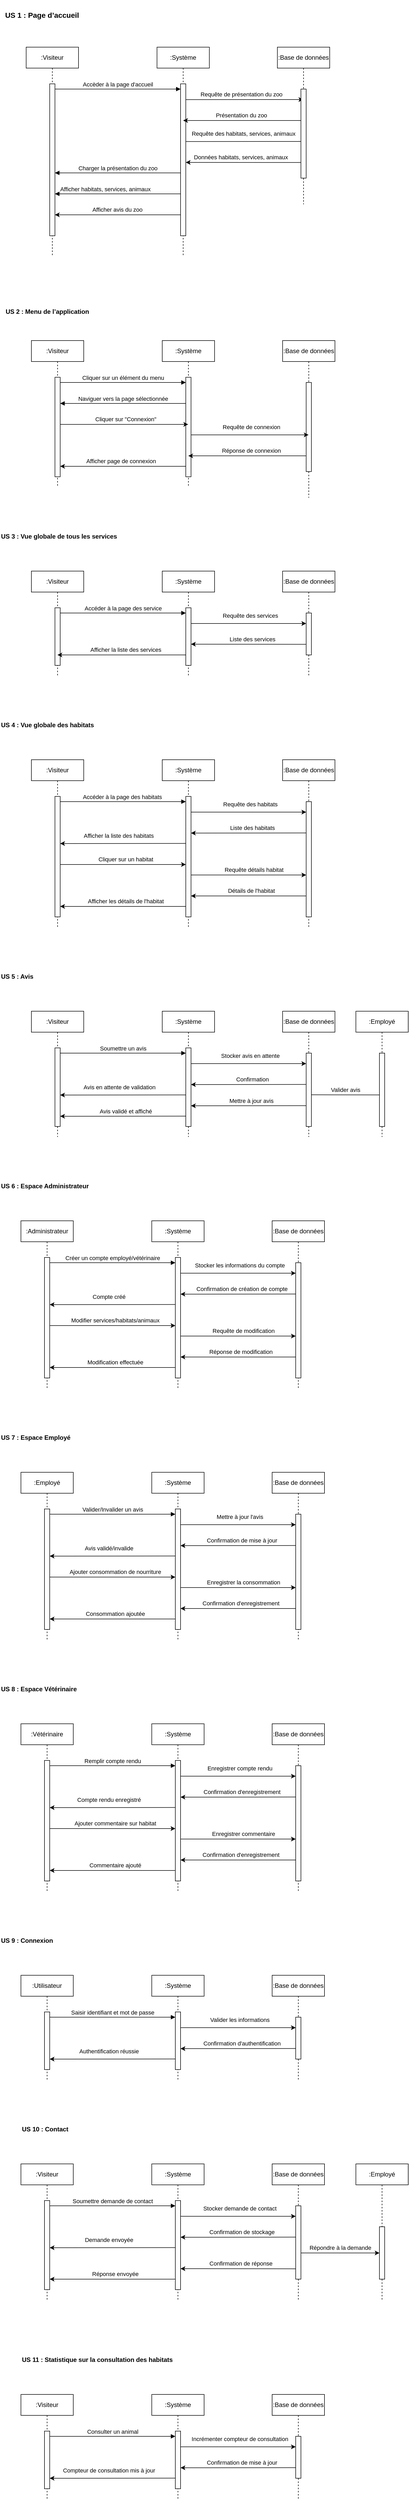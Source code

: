 <mxfile version="24.8.6">
  <diagram name="Page-1" id="2YBvvXClWsGukQMizWep">
    <mxGraphModel dx="1125" dy="1242" grid="1" gridSize="10" guides="1" tooltips="1" connect="1" arrows="1" fold="1" page="1" pageScale="1" pageWidth="850" pageHeight="1100" math="0" shadow="0">
      <root>
        <mxCell id="0" />
        <mxCell id="1" parent="0" />
        <mxCell id="aM9ryv3xv72pqoxQDRHE-1" value=":Visiteur" style="shape=umlLifeline;perimeter=lifelinePerimeter;whiteSpace=wrap;html=1;container=0;dropTarget=0;collapsible=0;recursiveResize=0;outlineConnect=0;portConstraint=eastwest;newEdgeStyle={&quot;edgeStyle&quot;:&quot;elbowEdgeStyle&quot;,&quot;elbow&quot;:&quot;vertical&quot;,&quot;curved&quot;:0,&quot;rounded&quot;:0};" parent="1" vertex="1">
          <mxGeometry x="90" y="120" width="100" height="400" as="geometry" />
        </mxCell>
        <mxCell id="aM9ryv3xv72pqoxQDRHE-2" value="" style="html=1;points=[];perimeter=orthogonalPerimeter;outlineConnect=0;targetShapes=umlLifeline;portConstraint=eastwest;newEdgeStyle={&quot;edgeStyle&quot;:&quot;elbowEdgeStyle&quot;,&quot;elbow&quot;:&quot;vertical&quot;,&quot;curved&quot;:0,&quot;rounded&quot;:0};" parent="aM9ryv3xv72pqoxQDRHE-1" vertex="1">
          <mxGeometry x="45" y="70" width="10" height="290" as="geometry" />
        </mxCell>
        <mxCell id="xqa1SITLBueuGUR15tTK-6" style="edgeStyle=elbowEdgeStyle;rounded=0;orthogonalLoop=1;jettySize=auto;html=1;elbow=vertical;curved=0;" edge="1" parent="1">
          <mxGeometry relative="1" as="geometry">
            <mxPoint x="389.667" y="220.173" as="sourcePoint" />
            <mxPoint x="619.5" y="220.173" as="targetPoint" />
          </mxGeometry>
        </mxCell>
        <mxCell id="xqa1SITLBueuGUR15tTK-7" value="&lt;span&gt;Requête &lt;/span&gt;&lt;span&gt;de &lt;/span&gt;&lt;span&gt;présentation &lt;/span&gt;&lt;span&gt;du &lt;/span&gt;&lt;span&gt;zoo&lt;/span&gt;" style="edgeLabel;html=1;align=center;verticalAlign=middle;resizable=0;points=[];" vertex="1" connectable="0" parent="xqa1SITLBueuGUR15tTK-6">
          <mxGeometry x="-0.174" y="1" relative="1" as="geometry">
            <mxPoint x="16" y="-9" as="offset" />
          </mxGeometry>
        </mxCell>
        <mxCell id="xqa1SITLBueuGUR15tTK-11" style="edgeStyle=elbowEdgeStyle;rounded=0;orthogonalLoop=1;jettySize=auto;html=1;elbow=vertical;curved=0;" edge="1" parent="1">
          <mxGeometry relative="1" as="geometry">
            <mxPoint x="394.997" y="300.173" as="sourcePoint" />
            <mxPoint x="624.83" y="300.173" as="targetPoint" />
          </mxGeometry>
        </mxCell>
        <mxCell id="xqa1SITLBueuGUR15tTK-12" value="&lt;span&gt;Requête &lt;/span&gt;&lt;span&gt;des &lt;/span&gt;&lt;span&gt;habitats, &lt;/span&gt;&lt;span&gt;services, &lt;/span&gt;&lt;span&gt;animaux&lt;/span&gt;" style="edgeLabel;html=1;align=center;verticalAlign=middle;resizable=0;points=[];" vertex="1" connectable="0" parent="xqa1SITLBueuGUR15tTK-11">
          <mxGeometry x="0.079" y="3" relative="1" as="geometry">
            <mxPoint x="-14" y="-12" as="offset" />
          </mxGeometry>
        </mxCell>
        <mxCell id="aM9ryv3xv72pqoxQDRHE-5" value=":Système" style="shape=umlLifeline;perimeter=lifelinePerimeter;whiteSpace=wrap;html=1;container=0;dropTarget=0;collapsible=0;recursiveResize=0;outlineConnect=0;portConstraint=eastwest;newEdgeStyle={&quot;edgeStyle&quot;:&quot;elbowEdgeStyle&quot;,&quot;elbow&quot;:&quot;vertical&quot;,&quot;curved&quot;:0,&quot;rounded&quot;:0};" parent="1" vertex="1">
          <mxGeometry x="340" y="120" width="100" height="400" as="geometry" />
        </mxCell>
        <mxCell id="aM9ryv3xv72pqoxQDRHE-6" value="" style="html=1;points=[];perimeter=orthogonalPerimeter;outlineConnect=0;targetShapes=umlLifeline;portConstraint=eastwest;newEdgeStyle={&quot;edgeStyle&quot;:&quot;elbowEdgeStyle&quot;,&quot;elbow&quot;:&quot;vertical&quot;,&quot;curved&quot;:0,&quot;rounded&quot;:0};" parent="aM9ryv3xv72pqoxQDRHE-5" vertex="1">
          <mxGeometry x="45" y="70" width="10" height="290" as="geometry" />
        </mxCell>
        <mxCell id="aM9ryv3xv72pqoxQDRHE-7" value="Accèder à la page d&#39;accueil" style="html=1;verticalAlign=bottom;endArrow=block;edgeStyle=elbowEdgeStyle;elbow=vertical;curved=0;rounded=0;" parent="1" source="aM9ryv3xv72pqoxQDRHE-2" target="aM9ryv3xv72pqoxQDRHE-6" edge="1">
          <mxGeometry relative="1" as="geometry">
            <mxPoint x="245" y="210" as="sourcePoint" />
            <Array as="points">
              <mxPoint x="230" y="200" />
            </Array>
            <mxPoint as="offset" />
          </mxGeometry>
        </mxCell>
        <mxCell id="aM9ryv3xv72pqoxQDRHE-9" value="&lt;span&gt;Charger &lt;/span&gt;&lt;span&gt;la &lt;/span&gt;&lt;span&gt;présentation &lt;/span&gt;&lt;span&gt;du &lt;/span&gt;&lt;span&gt;zoo&lt;/span&gt;" style="html=1;verticalAlign=bottom;endArrow=block;edgeStyle=elbowEdgeStyle;elbow=vertical;curved=0;rounded=0;" parent="1" target="aM9ryv3xv72pqoxQDRHE-2" edge="1">
          <mxGeometry relative="1" as="geometry">
            <mxPoint x="385" y="360" as="sourcePoint" />
            <Array as="points">
              <mxPoint x="240" y="360" />
            </Array>
            <mxPoint x="150" y="360" as="targetPoint" />
          </mxGeometry>
        </mxCell>
        <mxCell id="xqa1SITLBueuGUR15tTK-1" value="&lt;span&gt;Afficher &lt;/span&gt;&lt;span&gt;habitats, &lt;/span&gt;&lt;span&gt;services, &lt;/span&gt;&lt;span&gt;animaux&lt;/span&gt;" style="html=1;verticalAlign=bottom;endArrow=block;edgeStyle=elbowEdgeStyle;elbow=vertical;curved=0;rounded=0;" edge="1" parent="1" source="aM9ryv3xv72pqoxQDRHE-6" target="aM9ryv3xv72pqoxQDRHE-2">
          <mxGeometry x="0.2" relative="1" as="geometry">
            <mxPoint x="379.5" y="400" as="sourcePoint" />
            <Array as="points">
              <mxPoint x="190" y="400" />
            </Array>
            <mxPoint x="150" y="400" as="targetPoint" />
            <mxPoint as="offset" />
          </mxGeometry>
        </mxCell>
        <mxCell id="xqa1SITLBueuGUR15tTK-2" value="" style="endArrow=classic;html=1;rounded=0;" edge="1" parent="1" target="aM9ryv3xv72pqoxQDRHE-2">
          <mxGeometry width="50" height="50" relative="1" as="geometry">
            <mxPoint x="385" y="440" as="sourcePoint" />
            <mxPoint x="150.0" y="440" as="targetPoint" />
          </mxGeometry>
        </mxCell>
        <mxCell id="xqa1SITLBueuGUR15tTK-3" value="&lt;span&gt;Afficher &lt;/span&gt;&lt;span&gt;avis &lt;/span&gt;&lt;span&gt;du &lt;/span&gt;&lt;span&gt;zoo&lt;/span&gt;" style="edgeLabel;html=1;align=center;verticalAlign=middle;resizable=0;points=[];" vertex="1" connectable="0" parent="xqa1SITLBueuGUR15tTK-2">
          <mxGeometry x="0.011" y="-3" relative="1" as="geometry">
            <mxPoint y="-7" as="offset" />
          </mxGeometry>
        </mxCell>
        <mxCell id="xqa1SITLBueuGUR15tTK-4" value=":Base de données" style="shape=umlLifeline;perimeter=lifelinePerimeter;whiteSpace=wrap;html=1;container=0;dropTarget=0;collapsible=0;recursiveResize=0;outlineConnect=0;portConstraint=eastwest;newEdgeStyle={&quot;edgeStyle&quot;:&quot;elbowEdgeStyle&quot;,&quot;elbow&quot;:&quot;vertical&quot;,&quot;curved&quot;:0,&quot;rounded&quot;:0};" vertex="1" parent="1">
          <mxGeometry x="570" y="120" width="100" height="300" as="geometry" />
        </mxCell>
        <mxCell id="xqa1SITLBueuGUR15tTK-5" value="" style="html=1;points=[];perimeter=orthogonalPerimeter;outlineConnect=0;targetShapes=umlLifeline;portConstraint=eastwest;newEdgeStyle={&quot;edgeStyle&quot;:&quot;elbowEdgeStyle&quot;,&quot;elbow&quot;:&quot;vertical&quot;,&quot;curved&quot;:0,&quot;rounded&quot;:0};" vertex="1" parent="xqa1SITLBueuGUR15tTK-4">
          <mxGeometry x="45" y="80" width="10" height="170" as="geometry" />
        </mxCell>
        <mxCell id="xqa1SITLBueuGUR15tTK-9" style="edgeStyle=elbowEdgeStyle;rounded=0;orthogonalLoop=1;jettySize=auto;html=1;elbow=horizontal;curved=0;" edge="1" parent="1">
          <mxGeometry relative="1" as="geometry">
            <mxPoint x="615" y="260.003" as="sourcePoint" />
            <mxPoint x="390" y="260" as="targetPoint" />
          </mxGeometry>
        </mxCell>
        <mxCell id="xqa1SITLBueuGUR15tTK-10" value="&lt;span&gt;Présentation &lt;/span&gt;&lt;span&gt;du &lt;/span&gt;&lt;span&gt;zoo&lt;/span&gt;" style="edgeLabel;html=1;align=center;verticalAlign=middle;resizable=0;points=[];" vertex="1" connectable="0" parent="xqa1SITLBueuGUR15tTK-9">
          <mxGeometry x="0.129" y="-1" relative="1" as="geometry">
            <mxPoint x="13" y="-9" as="offset" />
          </mxGeometry>
        </mxCell>
        <mxCell id="xqa1SITLBueuGUR15tTK-13" style="edgeStyle=elbowEdgeStyle;rounded=0;orthogonalLoop=1;jettySize=auto;html=1;elbow=vertical;curved=0;" edge="1" parent="1">
          <mxGeometry relative="1" as="geometry">
            <mxPoint x="615" y="340.173" as="sourcePoint" />
            <mxPoint x="395" y="340.173" as="targetPoint" />
          </mxGeometry>
        </mxCell>
        <mxCell id="xqa1SITLBueuGUR15tTK-14" value="&lt;span&gt;Données &lt;/span&gt;&lt;span&gt;habitats, &lt;/span&gt;&lt;span&gt;services, &lt;/span&gt;&lt;span&gt;animaux&lt;/span&gt;" style="edgeLabel;html=1;align=center;verticalAlign=middle;resizable=0;points=[];" vertex="1" connectable="0" parent="xqa1SITLBueuGUR15tTK-13">
          <mxGeometry x="0.201" y="-3" relative="1" as="geometry">
            <mxPoint x="17" y="-7" as="offset" />
          </mxGeometry>
        </mxCell>
        <mxCell id="xqa1SITLBueuGUR15tTK-15" value="&lt;h3&gt;US 1 : Page d’accueil&lt;/h3&gt;&lt;h4&gt;&lt;/h4&gt;" style="text;html=1;align=center;verticalAlign=middle;resizable=0;points=[];autosize=1;strokeColor=none;fillColor=none;" vertex="1" parent="1">
          <mxGeometry x="40" y="30" width="160" height="60" as="geometry" />
        </mxCell>
        <mxCell id="xqa1SITLBueuGUR15tTK-17" value="&lt;b&gt;US 2 : Menu de l’application&lt;/b&gt;" style="text;html=1;align=center;verticalAlign=middle;resizable=0;points=[];autosize=1;strokeColor=none;fillColor=none;" vertex="1" parent="1">
          <mxGeometry x="40" y="610" width="180" height="30" as="geometry" />
        </mxCell>
        <mxCell id="xqa1SITLBueuGUR15tTK-38" value=":Visiteur" style="shape=umlLifeline;perimeter=lifelinePerimeter;whiteSpace=wrap;html=1;container=0;dropTarget=0;collapsible=0;recursiveResize=0;outlineConnect=0;portConstraint=eastwest;newEdgeStyle={&quot;edgeStyle&quot;:&quot;elbowEdgeStyle&quot;,&quot;elbow&quot;:&quot;vertical&quot;,&quot;curved&quot;:0,&quot;rounded&quot;:0};" vertex="1" parent="1">
          <mxGeometry x="100" y="680" width="100" height="280" as="geometry" />
        </mxCell>
        <mxCell id="xqa1SITLBueuGUR15tTK-39" value="" style="html=1;points=[];perimeter=orthogonalPerimeter;outlineConnect=0;targetShapes=umlLifeline;portConstraint=eastwest;newEdgeStyle={&quot;edgeStyle&quot;:&quot;elbowEdgeStyle&quot;,&quot;elbow&quot;:&quot;vertical&quot;,&quot;curved&quot;:0,&quot;rounded&quot;:0};" vertex="1" parent="xqa1SITLBueuGUR15tTK-38">
          <mxGeometry x="45" y="70" width="10" height="190" as="geometry" />
        </mxCell>
        <mxCell id="xqa1SITLBueuGUR15tTK-44" value=":Système" style="shape=umlLifeline;perimeter=lifelinePerimeter;whiteSpace=wrap;html=1;container=0;dropTarget=0;collapsible=0;recursiveResize=0;outlineConnect=0;portConstraint=eastwest;newEdgeStyle={&quot;edgeStyle&quot;:&quot;elbowEdgeStyle&quot;,&quot;elbow&quot;:&quot;vertical&quot;,&quot;curved&quot;:0,&quot;rounded&quot;:0};" vertex="1" parent="1">
          <mxGeometry x="350" y="680" width="100" height="280" as="geometry" />
        </mxCell>
        <mxCell id="xqa1SITLBueuGUR15tTK-45" value="" style="html=1;points=[];perimeter=orthogonalPerimeter;outlineConnect=0;targetShapes=umlLifeline;portConstraint=eastwest;newEdgeStyle={&quot;edgeStyle&quot;:&quot;elbowEdgeStyle&quot;,&quot;elbow&quot;:&quot;vertical&quot;,&quot;curved&quot;:0,&quot;rounded&quot;:0};" vertex="1" parent="xqa1SITLBueuGUR15tTK-44">
          <mxGeometry x="45" y="70" width="10" height="190" as="geometry" />
        </mxCell>
        <mxCell id="xqa1SITLBueuGUR15tTK-46" value="&lt;span&gt;Cliquer &lt;/span&gt;&lt;span&gt;sur &lt;/span&gt;&lt;span&gt;un &lt;/span&gt;&lt;span&gt;élément &lt;/span&gt;&lt;span&gt;du &lt;/span&gt;&lt;span&gt;menu&lt;/span&gt;" style="html=1;verticalAlign=bottom;endArrow=block;edgeStyle=elbowEdgeStyle;elbow=vertical;curved=0;rounded=0;" edge="1" parent="1" source="xqa1SITLBueuGUR15tTK-39" target="xqa1SITLBueuGUR15tTK-45">
          <mxGeometry relative="1" as="geometry">
            <mxPoint x="255" y="770" as="sourcePoint" />
            <Array as="points">
              <mxPoint x="240" y="760" />
            </Array>
            <mxPoint as="offset" />
          </mxGeometry>
        </mxCell>
        <mxCell id="xqa1SITLBueuGUR15tTK-47" value="&lt;span&gt;Naviguer &lt;/span&gt;&lt;span&gt;vers &lt;/span&gt;&lt;span&gt;la &lt;/span&gt;&lt;span&gt;page &lt;/span&gt;&lt;span&gt;sélectionnée&lt;/span&gt;" style="html=1;verticalAlign=bottom;endArrow=block;edgeStyle=elbowEdgeStyle;elbow=vertical;curved=0;rounded=0;" edge="1" parent="1">
          <mxGeometry relative="1" as="geometry">
            <mxPoint x="395" y="800" as="sourcePoint" />
            <Array as="points">
              <mxPoint x="250" y="800" />
            </Array>
            <mxPoint x="155" y="800.0" as="targetPoint" />
            <mxPoint as="offset" />
          </mxGeometry>
        </mxCell>
        <mxCell id="xqa1SITLBueuGUR15tTK-51" value=":Base de données" style="shape=umlLifeline;perimeter=lifelinePerimeter;whiteSpace=wrap;html=1;container=0;dropTarget=0;collapsible=0;recursiveResize=0;outlineConnect=0;portConstraint=eastwest;newEdgeStyle={&quot;edgeStyle&quot;:&quot;elbowEdgeStyle&quot;,&quot;elbow&quot;:&quot;vertical&quot;,&quot;curved&quot;:0,&quot;rounded&quot;:0};" vertex="1" parent="1">
          <mxGeometry x="580" y="680" width="100" height="300" as="geometry" />
        </mxCell>
        <mxCell id="xqa1SITLBueuGUR15tTK-52" value="" style="html=1;points=[];perimeter=orthogonalPerimeter;outlineConnect=0;targetShapes=umlLifeline;portConstraint=eastwest;newEdgeStyle={&quot;edgeStyle&quot;:&quot;elbowEdgeStyle&quot;,&quot;elbow&quot;:&quot;vertical&quot;,&quot;curved&quot;:0,&quot;rounded&quot;:0};" vertex="1" parent="xqa1SITLBueuGUR15tTK-51">
          <mxGeometry x="45" y="80" width="10" height="170" as="geometry" />
        </mxCell>
        <mxCell id="xqa1SITLBueuGUR15tTK-57" style="edgeStyle=elbowEdgeStyle;rounded=0;orthogonalLoop=1;jettySize=auto;html=1;elbow=vertical;curved=0;" edge="1" parent="1">
          <mxGeometry relative="1" as="geometry">
            <mxPoint x="155" y="839.996" as="sourcePoint" />
            <mxPoint x="399.5" y="839.996" as="targetPoint" />
          </mxGeometry>
        </mxCell>
        <mxCell id="xqa1SITLBueuGUR15tTK-58" value="&lt;span&gt;Cliquer &lt;/span&gt;&lt;span&gt;sur &lt;/span&gt;&lt;span&gt;&quot;Connexion&quot;&lt;/span&gt;" style="edgeLabel;html=1;align=center;verticalAlign=middle;resizable=0;points=[];" vertex="1" connectable="0" parent="xqa1SITLBueuGUR15tTK-57">
          <mxGeometry x="0.159" y="-1" relative="1" as="geometry">
            <mxPoint x="-17" y="-11" as="offset" />
          </mxGeometry>
        </mxCell>
        <mxCell id="xqa1SITLBueuGUR15tTK-59" style="edgeStyle=elbowEdgeStyle;rounded=0;orthogonalLoop=1;jettySize=auto;html=1;elbow=vertical;curved=0;" edge="1" parent="1">
          <mxGeometry relative="1" as="geometry">
            <mxPoint x="405.0" y="860.0" as="sourcePoint" />
            <mxPoint x="629.5" y="860.0" as="targetPoint" />
          </mxGeometry>
        </mxCell>
        <mxCell id="xqa1SITLBueuGUR15tTK-60" value="&lt;span&gt;Requête &lt;/span&gt;&lt;span&gt;de &lt;/span&gt;&lt;span&gt;connexion&lt;/span&gt;" style="edgeLabel;html=1;align=center;verticalAlign=middle;resizable=0;points=[];" vertex="1" connectable="0" parent="xqa1SITLBueuGUR15tTK-59">
          <mxGeometry x="0.057" y="1" relative="1" as="geometry">
            <mxPoint x="-4" y="-14" as="offset" />
          </mxGeometry>
        </mxCell>
        <mxCell id="xqa1SITLBueuGUR15tTK-61" style="edgeStyle=elbowEdgeStyle;rounded=0;orthogonalLoop=1;jettySize=auto;html=1;elbow=vertical;curved=0;" edge="1" parent="1">
          <mxGeometry relative="1" as="geometry">
            <mxPoint x="625" y="900.0" as="sourcePoint" />
            <mxPoint x="399.81" y="900.0" as="targetPoint" />
          </mxGeometry>
        </mxCell>
        <mxCell id="xqa1SITLBueuGUR15tTK-62" value="&lt;span&gt;Réponse &lt;/span&gt;&lt;span&gt;de &lt;/span&gt;&lt;span&gt;connexion&lt;/span&gt;" style="edgeLabel;html=1;align=center;verticalAlign=middle;resizable=0;points=[];" vertex="1" connectable="0" parent="xqa1SITLBueuGUR15tTK-61">
          <mxGeometry x="-0.124" y="-1" relative="1" as="geometry">
            <mxPoint x="-7" y="-9" as="offset" />
          </mxGeometry>
        </mxCell>
        <mxCell id="xqa1SITLBueuGUR15tTK-63" style="edgeStyle=elbowEdgeStyle;rounded=0;orthogonalLoop=1;jettySize=auto;html=1;elbow=vertical;curved=0;" edge="1" parent="1">
          <mxGeometry relative="1" as="geometry">
            <mxPoint x="395.0" y="919.996" as="sourcePoint" />
            <mxPoint x="155" y="919.996" as="targetPoint" />
          </mxGeometry>
        </mxCell>
        <mxCell id="xqa1SITLBueuGUR15tTK-64" value="&lt;span&gt;Afficher &lt;/span&gt;&lt;span&gt;page &lt;/span&gt;&lt;span&gt;de &lt;/span&gt;&lt;span&gt;connexion&lt;/span&gt;" style="edgeLabel;html=1;align=center;verticalAlign=middle;resizable=0;points=[];" vertex="1" connectable="0" parent="xqa1SITLBueuGUR15tTK-63">
          <mxGeometry x="-0.112" relative="1" as="geometry">
            <mxPoint x="-18" y="-10" as="offset" />
          </mxGeometry>
        </mxCell>
        <mxCell id="xqa1SITLBueuGUR15tTK-66" value="&lt;b&gt;US 3 : Vue globale de tous les services&lt;/b&gt;" style="text;whiteSpace=wrap;html=1;" vertex="1" parent="1">
          <mxGeometry x="40" y="1040" width="240" height="40" as="geometry" />
        </mxCell>
        <mxCell id="xqa1SITLBueuGUR15tTK-67" value=":Visiteur" style="shape=umlLifeline;perimeter=lifelinePerimeter;whiteSpace=wrap;html=1;container=0;dropTarget=0;collapsible=0;recursiveResize=0;outlineConnect=0;portConstraint=eastwest;newEdgeStyle={&quot;edgeStyle&quot;:&quot;elbowEdgeStyle&quot;,&quot;elbow&quot;:&quot;vertical&quot;,&quot;curved&quot;:0,&quot;rounded&quot;:0};" vertex="1" parent="1">
          <mxGeometry x="100" y="1120" width="100" height="200" as="geometry" />
        </mxCell>
        <mxCell id="xqa1SITLBueuGUR15tTK-68" value="" style="html=1;points=[];perimeter=orthogonalPerimeter;outlineConnect=0;targetShapes=umlLifeline;portConstraint=eastwest;newEdgeStyle={&quot;edgeStyle&quot;:&quot;elbowEdgeStyle&quot;,&quot;elbow&quot;:&quot;vertical&quot;,&quot;curved&quot;:0,&quot;rounded&quot;:0};" vertex="1" parent="xqa1SITLBueuGUR15tTK-67">
          <mxGeometry x="45" y="70" width="10" height="110" as="geometry" />
        </mxCell>
        <mxCell id="xqa1SITLBueuGUR15tTK-69" value=":Système" style="shape=umlLifeline;perimeter=lifelinePerimeter;whiteSpace=wrap;html=1;container=0;dropTarget=0;collapsible=0;recursiveResize=0;outlineConnect=0;portConstraint=eastwest;newEdgeStyle={&quot;edgeStyle&quot;:&quot;elbowEdgeStyle&quot;,&quot;elbow&quot;:&quot;vertical&quot;,&quot;curved&quot;:0,&quot;rounded&quot;:0};" vertex="1" parent="1">
          <mxGeometry x="350" y="1120" width="100" height="200" as="geometry" />
        </mxCell>
        <mxCell id="xqa1SITLBueuGUR15tTK-70" value="" style="html=1;points=[];perimeter=orthogonalPerimeter;outlineConnect=0;targetShapes=umlLifeline;portConstraint=eastwest;newEdgeStyle={&quot;edgeStyle&quot;:&quot;elbowEdgeStyle&quot;,&quot;elbow&quot;:&quot;vertical&quot;,&quot;curved&quot;:0,&quot;rounded&quot;:0};" vertex="1" parent="xqa1SITLBueuGUR15tTK-69">
          <mxGeometry x="45" y="70" width="10" height="110" as="geometry" />
        </mxCell>
        <mxCell id="xqa1SITLBueuGUR15tTK-71" value="&lt;span&gt;Accéder &lt;/span&gt;&lt;span&gt;à &lt;/span&gt;&lt;span&gt;la &lt;/span&gt;&lt;span&gt;page &lt;/span&gt;&lt;span&gt;des &lt;/span&gt;&lt;span&gt;service&lt;/span&gt;" style="html=1;verticalAlign=bottom;endArrow=block;edgeStyle=elbowEdgeStyle;elbow=vertical;curved=0;rounded=0;" edge="1" parent="1" source="xqa1SITLBueuGUR15tTK-68" target="xqa1SITLBueuGUR15tTK-70">
          <mxGeometry relative="1" as="geometry">
            <mxPoint x="255" y="1210" as="sourcePoint" />
            <Array as="points">
              <mxPoint x="240" y="1200" />
            </Array>
            <mxPoint as="offset" />
          </mxGeometry>
        </mxCell>
        <mxCell id="xqa1SITLBueuGUR15tTK-73" value=":Base de données" style="shape=umlLifeline;perimeter=lifelinePerimeter;whiteSpace=wrap;html=1;container=0;dropTarget=0;collapsible=0;recursiveResize=0;outlineConnect=0;portConstraint=eastwest;newEdgeStyle={&quot;edgeStyle&quot;:&quot;elbowEdgeStyle&quot;,&quot;elbow&quot;:&quot;vertical&quot;,&quot;curved&quot;:0,&quot;rounded&quot;:0};" vertex="1" parent="1">
          <mxGeometry x="580" y="1120" width="100" height="200" as="geometry" />
        </mxCell>
        <mxCell id="xqa1SITLBueuGUR15tTK-74" value="" style="html=1;points=[];perimeter=orthogonalPerimeter;outlineConnect=0;targetShapes=umlLifeline;portConstraint=eastwest;newEdgeStyle={&quot;edgeStyle&quot;:&quot;elbowEdgeStyle&quot;,&quot;elbow&quot;:&quot;vertical&quot;,&quot;curved&quot;:0,&quot;rounded&quot;:0};" vertex="1" parent="xqa1SITLBueuGUR15tTK-73">
          <mxGeometry x="45" y="80" width="10" height="80" as="geometry" />
        </mxCell>
        <mxCell id="xqa1SITLBueuGUR15tTK-77" style="edgeStyle=elbowEdgeStyle;rounded=0;orthogonalLoop=1;jettySize=auto;html=1;elbow=vertical;curved=0;" edge="1" parent="1" target="xqa1SITLBueuGUR15tTK-74">
          <mxGeometry relative="1" as="geometry">
            <mxPoint x="405.0" y="1220.0" as="sourcePoint" />
            <mxPoint x="620" y="1220" as="targetPoint" />
          </mxGeometry>
        </mxCell>
        <mxCell id="xqa1SITLBueuGUR15tTK-78" value="&lt;span&gt;Requête &lt;/span&gt;&lt;span&gt;des &lt;/span&gt;&lt;span&gt;services&lt;/span&gt;" style="edgeLabel;html=1;align=center;verticalAlign=middle;resizable=0;points=[];" vertex="1" connectable="0" parent="xqa1SITLBueuGUR15tTK-77">
          <mxGeometry x="0.057" y="1" relative="1" as="geometry">
            <mxPoint x="-4" y="-14" as="offset" />
          </mxGeometry>
        </mxCell>
        <mxCell id="xqa1SITLBueuGUR15tTK-79" style="edgeStyle=elbowEdgeStyle;rounded=0;orthogonalLoop=1;jettySize=auto;html=1;elbow=vertical;curved=0;" edge="1" parent="1" target="xqa1SITLBueuGUR15tTK-70">
          <mxGeometry relative="1" as="geometry">
            <mxPoint x="625" y="1259.7" as="sourcePoint" />
            <mxPoint x="410" y="1260" as="targetPoint" />
          </mxGeometry>
        </mxCell>
        <mxCell id="xqa1SITLBueuGUR15tTK-80" value="&lt;span&gt;Liste &lt;/span&gt;&lt;span&gt;des &lt;/span&gt;&lt;span&gt;services&lt;/span&gt;" style="edgeLabel;html=1;align=center;verticalAlign=middle;resizable=0;points=[];" vertex="1" connectable="0" parent="xqa1SITLBueuGUR15tTK-79">
          <mxGeometry x="-0.124" y="-1" relative="1" as="geometry">
            <mxPoint x="-7" y="-9" as="offset" />
          </mxGeometry>
        </mxCell>
        <mxCell id="xqa1SITLBueuGUR15tTK-83" style="edgeStyle=elbowEdgeStyle;rounded=0;orthogonalLoop=1;jettySize=auto;html=1;elbow=vertical;curved=0;" edge="1" parent="1">
          <mxGeometry relative="1" as="geometry">
            <mxPoint x="395" y="1280.0" as="sourcePoint" />
            <mxPoint x="149.894" y="1280.0" as="targetPoint" />
          </mxGeometry>
        </mxCell>
        <mxCell id="xqa1SITLBueuGUR15tTK-84" value="&lt;span&gt;Afficher &lt;/span&gt;&lt;span&gt;la &lt;/span&gt;&lt;span&gt;liste &lt;/span&gt;&lt;span&gt;des &lt;/span&gt;&lt;span&gt;services&lt;/span&gt;" style="edgeLabel;html=1;align=center;verticalAlign=middle;resizable=0;points=[];" vertex="1" connectable="0" parent="xqa1SITLBueuGUR15tTK-83">
          <mxGeometry x="-0.077" y="-1" relative="1" as="geometry">
            <mxPoint x="-2" y="-9" as="offset" />
          </mxGeometry>
        </mxCell>
        <mxCell id="xqa1SITLBueuGUR15tTK-85" value="&lt;b&gt;US 4 : Vue globale des habitats&lt;/b&gt;" style="text;whiteSpace=wrap;html=1;" vertex="1" parent="1">
          <mxGeometry x="40" y="1400" width="200" height="40" as="geometry" />
        </mxCell>
        <mxCell id="xqa1SITLBueuGUR15tTK-121" style="edgeStyle=elbowEdgeStyle;rounded=0;orthogonalLoop=1;jettySize=auto;html=1;elbow=vertical;curved=0;" edge="1" parent="1" target="xqa1SITLBueuGUR15tTK-105">
          <mxGeometry relative="1" as="geometry">
            <mxPoint x="150.092" y="1680.002" as="sourcePoint" />
            <mxPoint x="370" y="1680" as="targetPoint" />
          </mxGeometry>
        </mxCell>
        <mxCell id="xqa1SITLBueuGUR15tTK-122" value="&lt;span&gt;Cliquer &lt;/span&gt;&lt;span&gt;sur &lt;/span&gt;&lt;span&gt;un &lt;/span&gt;&lt;span&gt;habitat&lt;/span&gt;" style="edgeLabel;html=1;align=center;verticalAlign=middle;resizable=0;points=[];" vertex="1" connectable="0" parent="xqa1SITLBueuGUR15tTK-121">
          <mxGeometry x="0.034" relative="1" as="geometry">
            <mxPoint x="3" y="-10" as="offset" />
          </mxGeometry>
        </mxCell>
        <mxCell id="xqa1SITLBueuGUR15tTK-102" value=":Visiteur" style="shape=umlLifeline;perimeter=lifelinePerimeter;whiteSpace=wrap;html=1;container=0;dropTarget=0;collapsible=0;recursiveResize=0;outlineConnect=0;portConstraint=eastwest;newEdgeStyle={&quot;edgeStyle&quot;:&quot;elbowEdgeStyle&quot;,&quot;elbow&quot;:&quot;vertical&quot;,&quot;curved&quot;:0,&quot;rounded&quot;:0};" vertex="1" parent="1">
          <mxGeometry x="100" y="1480" width="100" height="320" as="geometry" />
        </mxCell>
        <mxCell id="xqa1SITLBueuGUR15tTK-103" value="" style="html=1;points=[];perimeter=orthogonalPerimeter;outlineConnect=0;targetShapes=umlLifeline;portConstraint=eastwest;newEdgeStyle={&quot;edgeStyle&quot;:&quot;elbowEdgeStyle&quot;,&quot;elbow&quot;:&quot;vertical&quot;,&quot;curved&quot;:0,&quot;rounded&quot;:0};" vertex="1" parent="xqa1SITLBueuGUR15tTK-102">
          <mxGeometry x="45" y="70" width="10" height="230" as="geometry" />
        </mxCell>
        <mxCell id="xqa1SITLBueuGUR15tTK-104" value=":Système" style="shape=umlLifeline;perimeter=lifelinePerimeter;whiteSpace=wrap;html=1;container=0;dropTarget=0;collapsible=0;recursiveResize=0;outlineConnect=0;portConstraint=eastwest;newEdgeStyle={&quot;edgeStyle&quot;:&quot;elbowEdgeStyle&quot;,&quot;elbow&quot;:&quot;vertical&quot;,&quot;curved&quot;:0,&quot;rounded&quot;:0};" vertex="1" parent="1">
          <mxGeometry x="350" y="1480" width="100" height="320" as="geometry" />
        </mxCell>
        <mxCell id="xqa1SITLBueuGUR15tTK-105" value="" style="html=1;points=[];perimeter=orthogonalPerimeter;outlineConnect=0;targetShapes=umlLifeline;portConstraint=eastwest;newEdgeStyle={&quot;edgeStyle&quot;:&quot;elbowEdgeStyle&quot;,&quot;elbow&quot;:&quot;vertical&quot;,&quot;curved&quot;:0,&quot;rounded&quot;:0};" vertex="1" parent="xqa1SITLBueuGUR15tTK-104">
          <mxGeometry x="45" y="70" width="10" height="230" as="geometry" />
        </mxCell>
        <mxCell id="xqa1SITLBueuGUR15tTK-106" value="&lt;span&gt;Accéder &lt;/span&gt;&lt;span&gt;à &lt;/span&gt;&lt;span&gt;la &lt;/span&gt;&lt;span&gt;page &lt;/span&gt;&lt;span&gt;des habitats&amp;nbsp;&lt;/span&gt;" style="html=1;verticalAlign=bottom;endArrow=block;edgeStyle=elbowEdgeStyle;elbow=vertical;curved=0;rounded=0;" edge="1" parent="1" source="xqa1SITLBueuGUR15tTK-103" target="xqa1SITLBueuGUR15tTK-105">
          <mxGeometry relative="1" as="geometry">
            <mxPoint x="255" y="1570" as="sourcePoint" />
            <Array as="points">
              <mxPoint x="240" y="1560" />
            </Array>
            <mxPoint as="offset" />
          </mxGeometry>
        </mxCell>
        <mxCell id="xqa1SITLBueuGUR15tTK-108" value=":Base de données" style="shape=umlLifeline;perimeter=lifelinePerimeter;whiteSpace=wrap;html=1;container=0;dropTarget=0;collapsible=0;recursiveResize=0;outlineConnect=0;portConstraint=eastwest;newEdgeStyle={&quot;edgeStyle&quot;:&quot;elbowEdgeStyle&quot;,&quot;elbow&quot;:&quot;vertical&quot;,&quot;curved&quot;:0,&quot;rounded&quot;:0};" vertex="1" parent="1">
          <mxGeometry x="580" y="1480" width="100" height="320" as="geometry" />
        </mxCell>
        <mxCell id="xqa1SITLBueuGUR15tTK-109" value="" style="html=1;points=[];perimeter=orthogonalPerimeter;outlineConnect=0;targetShapes=umlLifeline;portConstraint=eastwest;newEdgeStyle={&quot;edgeStyle&quot;:&quot;elbowEdgeStyle&quot;,&quot;elbow&quot;:&quot;vertical&quot;,&quot;curved&quot;:0,&quot;rounded&quot;:0};" vertex="1" parent="xqa1SITLBueuGUR15tTK-108">
          <mxGeometry x="45" y="80" width="10" height="220" as="geometry" />
        </mxCell>
        <mxCell id="xqa1SITLBueuGUR15tTK-112" style="edgeStyle=elbowEdgeStyle;rounded=0;orthogonalLoop=1;jettySize=auto;html=1;elbow=vertical;curved=0;" edge="1" parent="1" target="xqa1SITLBueuGUR15tTK-109">
          <mxGeometry relative="1" as="geometry">
            <mxPoint x="405.0" y="1580.0" as="sourcePoint" />
            <mxPoint x="620" y="1580" as="targetPoint" />
          </mxGeometry>
        </mxCell>
        <mxCell id="xqa1SITLBueuGUR15tTK-113" value="&lt;span&gt;Requête &lt;/span&gt;&lt;span&gt;des &lt;/span&gt;&lt;span&gt;habitats&lt;/span&gt;" style="edgeLabel;html=1;align=center;verticalAlign=middle;resizable=0;points=[];" vertex="1" connectable="0" parent="xqa1SITLBueuGUR15tTK-112">
          <mxGeometry x="0.057" y="1" relative="1" as="geometry">
            <mxPoint x="-4" y="-14" as="offset" />
          </mxGeometry>
        </mxCell>
        <mxCell id="xqa1SITLBueuGUR15tTK-114" style="edgeStyle=elbowEdgeStyle;rounded=0;orthogonalLoop=1;jettySize=auto;html=1;elbow=vertical;curved=0;" edge="1" parent="1" target="xqa1SITLBueuGUR15tTK-105">
          <mxGeometry relative="1" as="geometry">
            <mxPoint x="625" y="1619.79" as="sourcePoint" />
            <mxPoint x="410" y="1620" as="targetPoint" />
          </mxGeometry>
        </mxCell>
        <mxCell id="xqa1SITLBueuGUR15tTK-115" value="&lt;span&gt;Liste &lt;/span&gt;&lt;span&gt;des &lt;/span&gt;&lt;span&gt;habitats&lt;/span&gt;" style="edgeLabel;html=1;align=center;verticalAlign=middle;resizable=0;points=[];" vertex="1" connectable="0" parent="xqa1SITLBueuGUR15tTK-114">
          <mxGeometry x="-0.124" y="-1" relative="1" as="geometry">
            <mxPoint x="-7" y="-9" as="offset" />
          </mxGeometry>
        </mxCell>
        <mxCell id="xqa1SITLBueuGUR15tTK-118" style="edgeStyle=elbowEdgeStyle;rounded=0;orthogonalLoop=1;jettySize=auto;html=1;elbow=vertical;curved=0;" edge="1" parent="1">
          <mxGeometry relative="1" as="geometry">
            <mxPoint x="395" y="1639.8" as="sourcePoint" />
            <mxPoint x="155" y="1639.8" as="targetPoint" />
          </mxGeometry>
        </mxCell>
        <mxCell id="xqa1SITLBueuGUR15tTK-119" value="&lt;span&gt;Afficher &lt;/span&gt;&lt;span&gt;la &lt;/span&gt;&lt;span&gt;liste &lt;/span&gt;&lt;span&gt;des &lt;/span&gt;&lt;span&gt;habitats&amp;nbsp;&lt;/span&gt;" style="edgeLabel;html=1;align=center;verticalAlign=middle;resizable=0;points=[];" vertex="1" connectable="0" parent="xqa1SITLBueuGUR15tTK-118">
          <mxGeometry x="0.061" relative="1" as="geometry">
            <mxPoint y="-15" as="offset" />
          </mxGeometry>
        </mxCell>
        <mxCell id="xqa1SITLBueuGUR15tTK-123" style="edgeStyle=elbowEdgeStyle;rounded=0;orthogonalLoop=1;jettySize=auto;html=1;elbow=vertical;curved=0;" edge="1" parent="1">
          <mxGeometry relative="1" as="geometry">
            <mxPoint x="405" y="1700.0" as="sourcePoint" />
            <mxPoint x="625" y="1700.0" as="targetPoint" />
          </mxGeometry>
        </mxCell>
        <mxCell id="xqa1SITLBueuGUR15tTK-124" value="&lt;span&gt;Requête &lt;/span&gt;&lt;span&gt;détails &lt;/span&gt;&lt;span&gt;habitat&lt;/span&gt;" style="edgeLabel;html=1;align=center;verticalAlign=middle;resizable=0;points=[];" vertex="1" connectable="0" parent="xqa1SITLBueuGUR15tTK-123">
          <mxGeometry x="0.093" y="2" relative="1" as="geometry">
            <mxPoint y="-8" as="offset" />
          </mxGeometry>
        </mxCell>
        <mxCell id="xqa1SITLBueuGUR15tTK-126" style="edgeStyle=elbowEdgeStyle;rounded=0;orthogonalLoop=1;jettySize=auto;html=1;elbow=vertical;curved=0;" edge="1" parent="1">
          <mxGeometry relative="1" as="geometry">
            <mxPoint x="625" y="1739.998" as="sourcePoint" />
            <mxPoint x="405" y="1739.998" as="targetPoint" />
          </mxGeometry>
        </mxCell>
        <mxCell id="xqa1SITLBueuGUR15tTK-127" value="&lt;span&gt;Détails &lt;/span&gt;&lt;span&gt;de &lt;/span&gt;&lt;span&gt;l&#39;habitat&lt;/span&gt;" style="edgeLabel;html=1;align=center;verticalAlign=middle;resizable=0;points=[];" vertex="1" connectable="0" parent="xqa1SITLBueuGUR15tTK-126">
          <mxGeometry x="0.13" relative="1" as="geometry">
            <mxPoint x="19" y="-10" as="offset" />
          </mxGeometry>
        </mxCell>
        <mxCell id="xqa1SITLBueuGUR15tTK-128" style="edgeStyle=elbowEdgeStyle;rounded=0;orthogonalLoop=1;jettySize=auto;html=1;elbow=vertical;curved=0;" edge="1" parent="1">
          <mxGeometry relative="1" as="geometry">
            <mxPoint x="395" y="1760.0" as="sourcePoint" />
            <mxPoint x="155" y="1760.0" as="targetPoint" />
          </mxGeometry>
        </mxCell>
        <mxCell id="xqa1SITLBueuGUR15tTK-129" value="&lt;span&gt;Afficher &lt;/span&gt;&lt;span&gt;les &lt;/span&gt;&lt;span&gt;détails &lt;/span&gt;&lt;span&gt;de &lt;/span&gt;&lt;span&gt;l&#39;habitat&lt;/span&gt;" style="edgeLabel;html=1;align=center;verticalAlign=middle;resizable=0;points=[];" vertex="1" connectable="0" parent="xqa1SITLBueuGUR15tTK-128">
          <mxGeometry x="-0.068" y="-2" relative="1" as="geometry">
            <mxPoint x="-3" y="-8" as="offset" />
          </mxGeometry>
        </mxCell>
        <mxCell id="xqa1SITLBueuGUR15tTK-130" value="&lt;b&gt;US 5 : Avis&lt;/b&gt;" style="text;whiteSpace=wrap;html=1;" vertex="1" parent="1">
          <mxGeometry x="40" y="1880" width="90" height="40" as="geometry" />
        </mxCell>
        <mxCell id="xqa1SITLBueuGUR15tTK-133" value=":Visiteur" style="shape=umlLifeline;perimeter=lifelinePerimeter;whiteSpace=wrap;html=1;container=0;dropTarget=0;collapsible=0;recursiveResize=0;outlineConnect=0;portConstraint=eastwest;newEdgeStyle={&quot;edgeStyle&quot;:&quot;elbowEdgeStyle&quot;,&quot;elbow&quot;:&quot;vertical&quot;,&quot;curved&quot;:0,&quot;rounded&quot;:0};" vertex="1" parent="1">
          <mxGeometry x="100" y="1960" width="100" height="240" as="geometry" />
        </mxCell>
        <mxCell id="xqa1SITLBueuGUR15tTK-134" value="" style="html=1;points=[];perimeter=orthogonalPerimeter;outlineConnect=0;targetShapes=umlLifeline;portConstraint=eastwest;newEdgeStyle={&quot;edgeStyle&quot;:&quot;elbowEdgeStyle&quot;,&quot;elbow&quot;:&quot;vertical&quot;,&quot;curved&quot;:0,&quot;rounded&quot;:0};" vertex="1" parent="xqa1SITLBueuGUR15tTK-133">
          <mxGeometry x="45" y="70" width="10" height="150" as="geometry" />
        </mxCell>
        <mxCell id="xqa1SITLBueuGUR15tTK-135" value=":Système" style="shape=umlLifeline;perimeter=lifelinePerimeter;whiteSpace=wrap;html=1;container=0;dropTarget=0;collapsible=0;recursiveResize=0;outlineConnect=0;portConstraint=eastwest;newEdgeStyle={&quot;edgeStyle&quot;:&quot;elbowEdgeStyle&quot;,&quot;elbow&quot;:&quot;vertical&quot;,&quot;curved&quot;:0,&quot;rounded&quot;:0};" vertex="1" parent="1">
          <mxGeometry x="350" y="1960" width="100" height="240" as="geometry" />
        </mxCell>
        <mxCell id="xqa1SITLBueuGUR15tTK-136" value="" style="html=1;points=[];perimeter=orthogonalPerimeter;outlineConnect=0;targetShapes=umlLifeline;portConstraint=eastwest;newEdgeStyle={&quot;edgeStyle&quot;:&quot;elbowEdgeStyle&quot;,&quot;elbow&quot;:&quot;vertical&quot;,&quot;curved&quot;:0,&quot;rounded&quot;:0};" vertex="1" parent="xqa1SITLBueuGUR15tTK-135">
          <mxGeometry x="45" y="70" width="10" height="150" as="geometry" />
        </mxCell>
        <mxCell id="xqa1SITLBueuGUR15tTK-137" value="&lt;span&gt;Soumettre &lt;/span&gt;&lt;span&gt;un &lt;/span&gt;&lt;span&gt;avis&lt;/span&gt;" style="html=1;verticalAlign=bottom;endArrow=block;edgeStyle=elbowEdgeStyle;elbow=vertical;curved=0;rounded=0;" edge="1" parent="1" source="xqa1SITLBueuGUR15tTK-134" target="xqa1SITLBueuGUR15tTK-136">
          <mxGeometry relative="1" as="geometry">
            <mxPoint x="255" y="2050" as="sourcePoint" />
            <Array as="points">
              <mxPoint x="240" y="2040" />
            </Array>
            <mxPoint as="offset" />
          </mxGeometry>
        </mxCell>
        <mxCell id="xqa1SITLBueuGUR15tTK-138" value=":Base de données" style="shape=umlLifeline;perimeter=lifelinePerimeter;whiteSpace=wrap;html=1;container=0;dropTarget=0;collapsible=0;recursiveResize=0;outlineConnect=0;portConstraint=eastwest;newEdgeStyle={&quot;edgeStyle&quot;:&quot;elbowEdgeStyle&quot;,&quot;elbow&quot;:&quot;vertical&quot;,&quot;curved&quot;:0,&quot;rounded&quot;:0};" vertex="1" parent="1">
          <mxGeometry x="580" y="1960" width="100" height="240" as="geometry" />
        </mxCell>
        <mxCell id="xqa1SITLBueuGUR15tTK-139" value="" style="html=1;points=[];perimeter=orthogonalPerimeter;outlineConnect=0;targetShapes=umlLifeline;portConstraint=eastwest;newEdgeStyle={&quot;edgeStyle&quot;:&quot;elbowEdgeStyle&quot;,&quot;elbow&quot;:&quot;vertical&quot;,&quot;curved&quot;:0,&quot;rounded&quot;:0};" vertex="1" parent="xqa1SITLBueuGUR15tTK-138">
          <mxGeometry x="45" y="80" width="10" height="140" as="geometry" />
        </mxCell>
        <mxCell id="xqa1SITLBueuGUR15tTK-140" style="edgeStyle=elbowEdgeStyle;rounded=0;orthogonalLoop=1;jettySize=auto;html=1;elbow=vertical;curved=0;" edge="1" parent="1" target="xqa1SITLBueuGUR15tTK-139">
          <mxGeometry relative="1" as="geometry">
            <mxPoint x="405.0" y="2060.0" as="sourcePoint" />
            <mxPoint x="620" y="2060" as="targetPoint" />
          </mxGeometry>
        </mxCell>
        <mxCell id="xqa1SITLBueuGUR15tTK-141" value="&lt;span&gt;Stocker &lt;/span&gt;&lt;span&gt;avis &lt;/span&gt;&lt;span&gt;en &lt;/span&gt;&lt;span&gt;attente&lt;/span&gt;" style="edgeLabel;html=1;align=center;verticalAlign=middle;resizable=0;points=[];" vertex="1" connectable="0" parent="xqa1SITLBueuGUR15tTK-140">
          <mxGeometry x="0.057" y="1" relative="1" as="geometry">
            <mxPoint x="-4" y="-14" as="offset" />
          </mxGeometry>
        </mxCell>
        <mxCell id="xqa1SITLBueuGUR15tTK-142" style="edgeStyle=elbowEdgeStyle;rounded=0;orthogonalLoop=1;jettySize=auto;html=1;elbow=vertical;curved=0;" edge="1" parent="1" target="xqa1SITLBueuGUR15tTK-136">
          <mxGeometry relative="1" as="geometry">
            <mxPoint x="625" y="2099.79" as="sourcePoint" />
            <mxPoint x="410" y="2100" as="targetPoint" />
          </mxGeometry>
        </mxCell>
        <mxCell id="xqa1SITLBueuGUR15tTK-143" value="Confirmation" style="edgeLabel;html=1;align=center;verticalAlign=middle;resizable=0;points=[];" vertex="1" connectable="0" parent="xqa1SITLBueuGUR15tTK-142">
          <mxGeometry x="-0.124" y="-1" relative="1" as="geometry">
            <mxPoint x="-7" y="-9" as="offset" />
          </mxGeometry>
        </mxCell>
        <mxCell id="xqa1SITLBueuGUR15tTK-144" style="edgeStyle=elbowEdgeStyle;rounded=0;orthogonalLoop=1;jettySize=auto;html=1;elbow=vertical;curved=0;" edge="1" parent="1">
          <mxGeometry relative="1" as="geometry">
            <mxPoint x="395" y="2119.8" as="sourcePoint" />
            <mxPoint x="155" y="2119.8" as="targetPoint" />
          </mxGeometry>
        </mxCell>
        <mxCell id="xqa1SITLBueuGUR15tTK-145" value="&lt;span&gt;Avis &lt;/span&gt;&lt;span&gt;en &lt;/span&gt;&lt;span&gt;attente &lt;/span&gt;&lt;span&gt;de &lt;/span&gt;&lt;span&gt;validation&lt;/span&gt;" style="edgeLabel;html=1;align=center;verticalAlign=middle;resizable=0;points=[];" vertex="1" connectable="0" parent="xqa1SITLBueuGUR15tTK-144">
          <mxGeometry x="0.061" relative="1" as="geometry">
            <mxPoint y="-15" as="offset" />
          </mxGeometry>
        </mxCell>
        <mxCell id="xqa1SITLBueuGUR15tTK-148" style="edgeStyle=elbowEdgeStyle;rounded=0;orthogonalLoop=1;jettySize=auto;html=1;elbow=vertical;curved=0;" edge="1" parent="1">
          <mxGeometry relative="1" as="geometry">
            <mxPoint x="625" y="2140.288" as="sourcePoint" />
            <mxPoint x="405" y="2140.288" as="targetPoint" />
          </mxGeometry>
        </mxCell>
        <mxCell id="xqa1SITLBueuGUR15tTK-149" value="&lt;span&gt;Mettre &lt;/span&gt;&lt;span&gt;à &lt;/span&gt;&lt;span&gt;jour &lt;/span&gt;&lt;span&gt;avis&lt;/span&gt;" style="edgeLabel;html=1;align=center;verticalAlign=middle;resizable=0;points=[];" vertex="1" connectable="0" parent="xqa1SITLBueuGUR15tTK-148">
          <mxGeometry x="0.13" relative="1" as="geometry">
            <mxPoint x="19" y="-10" as="offset" />
          </mxGeometry>
        </mxCell>
        <mxCell id="xqa1SITLBueuGUR15tTK-150" style="edgeStyle=elbowEdgeStyle;rounded=0;orthogonalLoop=1;jettySize=auto;html=1;elbow=vertical;curved=0;" edge="1" parent="1">
          <mxGeometry relative="1" as="geometry">
            <mxPoint x="395" y="2160.29" as="sourcePoint" />
            <mxPoint x="155" y="2160.29" as="targetPoint" />
          </mxGeometry>
        </mxCell>
        <mxCell id="xqa1SITLBueuGUR15tTK-151" value="&lt;span&gt;Avis &lt;/span&gt;&lt;span&gt;validé &lt;/span&gt;&lt;span&gt;et &lt;/span&gt;&lt;span&gt;affiché&lt;/span&gt;" style="edgeLabel;html=1;align=center;verticalAlign=middle;resizable=0;points=[];" vertex="1" connectable="0" parent="xqa1SITLBueuGUR15tTK-150">
          <mxGeometry x="-0.068" y="-2" relative="1" as="geometry">
            <mxPoint x="-3" y="-8" as="offset" />
          </mxGeometry>
        </mxCell>
        <mxCell id="xqa1SITLBueuGUR15tTK-152" value=":Employé" style="shape=umlLifeline;perimeter=lifelinePerimeter;whiteSpace=wrap;html=1;container=0;dropTarget=0;collapsible=0;recursiveResize=0;outlineConnect=0;portConstraint=eastwest;newEdgeStyle={&quot;edgeStyle&quot;:&quot;elbowEdgeStyle&quot;,&quot;elbow&quot;:&quot;vertical&quot;,&quot;curved&quot;:0,&quot;rounded&quot;:0};" vertex="1" parent="1">
          <mxGeometry x="720" y="1960" width="100" height="240" as="geometry" />
        </mxCell>
        <mxCell id="xqa1SITLBueuGUR15tTK-153" value="" style="html=1;points=[];perimeter=orthogonalPerimeter;outlineConnect=0;targetShapes=umlLifeline;portConstraint=eastwest;newEdgeStyle={&quot;edgeStyle&quot;:&quot;elbowEdgeStyle&quot;,&quot;elbow&quot;:&quot;vertical&quot;,&quot;curved&quot;:0,&quot;rounded&quot;:0};" vertex="1" parent="xqa1SITLBueuGUR15tTK-152">
          <mxGeometry x="45" y="80" width="10" height="140" as="geometry" />
        </mxCell>
        <mxCell id="xqa1SITLBueuGUR15tTK-154" style="edgeStyle=elbowEdgeStyle;rounded=0;orthogonalLoop=1;jettySize=auto;html=1;elbow=vertical;curved=0;endArrow=none;endFill=0;" edge="1" parent="1">
          <mxGeometry relative="1" as="geometry">
            <mxPoint x="765" y="2119.71" as="sourcePoint" />
            <mxPoint x="635" y="2119.71" as="targetPoint" />
          </mxGeometry>
        </mxCell>
        <mxCell id="xqa1SITLBueuGUR15tTK-155" value="&lt;span&gt;Valider &lt;/span&gt;&lt;span&gt;avis&lt;/span&gt;" style="edgeLabel;html=1;align=center;verticalAlign=middle;resizable=0;points=[];" vertex="1" connectable="0" parent="xqa1SITLBueuGUR15tTK-154">
          <mxGeometry x="-0.33" y="1" relative="1" as="geometry">
            <mxPoint x="-22" y="-11" as="offset" />
          </mxGeometry>
        </mxCell>
        <mxCell id="xqa1SITLBueuGUR15tTK-156" value="&lt;b&gt;US 6 : Espace Administrateur&lt;/b&gt;" style="text;whiteSpace=wrap;html=1;" vertex="1" parent="1">
          <mxGeometry x="40" y="2280" width="190" height="40" as="geometry" />
        </mxCell>
        <mxCell id="xqa1SITLBueuGUR15tTK-157" style="edgeStyle=elbowEdgeStyle;rounded=0;orthogonalLoop=1;jettySize=auto;html=1;elbow=vertical;curved=0;" edge="1" parent="1" target="xqa1SITLBueuGUR15tTK-162">
          <mxGeometry relative="1" as="geometry">
            <mxPoint x="130.092" y="2560.002" as="sourcePoint" />
            <mxPoint x="350" y="2560" as="targetPoint" />
          </mxGeometry>
        </mxCell>
        <mxCell id="xqa1SITLBueuGUR15tTK-158" value="&lt;span&gt;Modifier &lt;/span&gt;&lt;span&gt;services/habitats/animaux&lt;/span&gt;" style="edgeLabel;html=1;align=center;verticalAlign=middle;resizable=0;points=[];" vertex="1" connectable="0" parent="xqa1SITLBueuGUR15tTK-157">
          <mxGeometry x="0.034" relative="1" as="geometry">
            <mxPoint x="3" y="-10" as="offset" />
          </mxGeometry>
        </mxCell>
        <mxCell id="xqa1SITLBueuGUR15tTK-159" value=":Administrateur" style="shape=umlLifeline;perimeter=lifelinePerimeter;whiteSpace=wrap;html=1;container=0;dropTarget=0;collapsible=0;recursiveResize=0;outlineConnect=0;portConstraint=eastwest;newEdgeStyle={&quot;edgeStyle&quot;:&quot;elbowEdgeStyle&quot;,&quot;elbow&quot;:&quot;vertical&quot;,&quot;curved&quot;:0,&quot;rounded&quot;:0};" vertex="1" parent="1">
          <mxGeometry x="80" y="2360" width="100" height="320" as="geometry" />
        </mxCell>
        <mxCell id="xqa1SITLBueuGUR15tTK-160" value="" style="html=1;points=[];perimeter=orthogonalPerimeter;outlineConnect=0;targetShapes=umlLifeline;portConstraint=eastwest;newEdgeStyle={&quot;edgeStyle&quot;:&quot;elbowEdgeStyle&quot;,&quot;elbow&quot;:&quot;vertical&quot;,&quot;curved&quot;:0,&quot;rounded&quot;:0};" vertex="1" parent="xqa1SITLBueuGUR15tTK-159">
          <mxGeometry x="45" y="70" width="10" height="230" as="geometry" />
        </mxCell>
        <mxCell id="xqa1SITLBueuGUR15tTK-161" value=":Système" style="shape=umlLifeline;perimeter=lifelinePerimeter;whiteSpace=wrap;html=1;container=0;dropTarget=0;collapsible=0;recursiveResize=0;outlineConnect=0;portConstraint=eastwest;newEdgeStyle={&quot;edgeStyle&quot;:&quot;elbowEdgeStyle&quot;,&quot;elbow&quot;:&quot;vertical&quot;,&quot;curved&quot;:0,&quot;rounded&quot;:0};" vertex="1" parent="1">
          <mxGeometry x="330" y="2360" width="100" height="320" as="geometry" />
        </mxCell>
        <mxCell id="xqa1SITLBueuGUR15tTK-162" value="" style="html=1;points=[];perimeter=orthogonalPerimeter;outlineConnect=0;targetShapes=umlLifeline;portConstraint=eastwest;newEdgeStyle={&quot;edgeStyle&quot;:&quot;elbowEdgeStyle&quot;,&quot;elbow&quot;:&quot;vertical&quot;,&quot;curved&quot;:0,&quot;rounded&quot;:0};" vertex="1" parent="xqa1SITLBueuGUR15tTK-161">
          <mxGeometry x="45" y="70" width="10" height="230" as="geometry" />
        </mxCell>
        <mxCell id="xqa1SITLBueuGUR15tTK-163" value="&lt;span&gt;Créer &lt;/span&gt;&lt;span&gt;un &lt;/span&gt;&lt;span&gt;compte &lt;/span&gt;&lt;span&gt;employé/vétérinaire&lt;/span&gt;" style="html=1;verticalAlign=bottom;endArrow=block;edgeStyle=elbowEdgeStyle;elbow=vertical;curved=0;rounded=0;" edge="1" parent="1" source="xqa1SITLBueuGUR15tTK-160" target="xqa1SITLBueuGUR15tTK-162">
          <mxGeometry relative="1" as="geometry">
            <mxPoint x="235" y="2450" as="sourcePoint" />
            <Array as="points">
              <mxPoint x="220" y="2440" />
            </Array>
            <mxPoint as="offset" />
          </mxGeometry>
        </mxCell>
        <mxCell id="xqa1SITLBueuGUR15tTK-164" value=":Base de données" style="shape=umlLifeline;perimeter=lifelinePerimeter;whiteSpace=wrap;html=1;container=0;dropTarget=0;collapsible=0;recursiveResize=0;outlineConnect=0;portConstraint=eastwest;newEdgeStyle={&quot;edgeStyle&quot;:&quot;elbowEdgeStyle&quot;,&quot;elbow&quot;:&quot;vertical&quot;,&quot;curved&quot;:0,&quot;rounded&quot;:0};" vertex="1" parent="1">
          <mxGeometry x="560" y="2360" width="100" height="320" as="geometry" />
        </mxCell>
        <mxCell id="xqa1SITLBueuGUR15tTK-165" value="" style="html=1;points=[];perimeter=orthogonalPerimeter;outlineConnect=0;targetShapes=umlLifeline;portConstraint=eastwest;newEdgeStyle={&quot;edgeStyle&quot;:&quot;elbowEdgeStyle&quot;,&quot;elbow&quot;:&quot;vertical&quot;,&quot;curved&quot;:0,&quot;rounded&quot;:0};" vertex="1" parent="xqa1SITLBueuGUR15tTK-164">
          <mxGeometry x="45" y="80" width="10" height="220" as="geometry" />
        </mxCell>
        <mxCell id="xqa1SITLBueuGUR15tTK-166" style="edgeStyle=elbowEdgeStyle;rounded=0;orthogonalLoop=1;jettySize=auto;html=1;elbow=vertical;curved=0;" edge="1" parent="1" target="xqa1SITLBueuGUR15tTK-165">
          <mxGeometry relative="1" as="geometry">
            <mxPoint x="385.0" y="2460.0" as="sourcePoint" />
            <mxPoint x="600" y="2460" as="targetPoint" />
          </mxGeometry>
        </mxCell>
        <mxCell id="xqa1SITLBueuGUR15tTK-167" value="&lt;span&gt;Stocker &lt;/span&gt;&lt;span&gt;les &lt;/span&gt;&lt;span&gt;informations &lt;/span&gt;&lt;span&gt;du &lt;/span&gt;&lt;span&gt;compte&lt;/span&gt;" style="edgeLabel;html=1;align=center;verticalAlign=middle;resizable=0;points=[];" vertex="1" connectable="0" parent="xqa1SITLBueuGUR15tTK-166">
          <mxGeometry x="0.057" y="1" relative="1" as="geometry">
            <mxPoint x="-4" y="-14" as="offset" />
          </mxGeometry>
        </mxCell>
        <mxCell id="xqa1SITLBueuGUR15tTK-168" style="edgeStyle=elbowEdgeStyle;rounded=0;orthogonalLoop=1;jettySize=auto;html=1;elbow=vertical;curved=0;" edge="1" parent="1" target="xqa1SITLBueuGUR15tTK-162">
          <mxGeometry relative="1" as="geometry">
            <mxPoint x="605" y="2499.79" as="sourcePoint" />
            <mxPoint x="390" y="2500" as="targetPoint" />
          </mxGeometry>
        </mxCell>
        <mxCell id="xqa1SITLBueuGUR15tTK-169" value="&lt;span&gt;Confirmation &lt;/span&gt;&lt;span&gt;de &lt;/span&gt;&lt;span&gt;création &lt;/span&gt;&lt;span&gt;de &lt;/span&gt;&lt;span&gt;compte&lt;/span&gt;" style="edgeLabel;html=1;align=center;verticalAlign=middle;resizable=0;points=[];" vertex="1" connectable="0" parent="xqa1SITLBueuGUR15tTK-168">
          <mxGeometry x="-0.124" y="-1" relative="1" as="geometry">
            <mxPoint x="-7" y="-9" as="offset" />
          </mxGeometry>
        </mxCell>
        <mxCell id="xqa1SITLBueuGUR15tTK-170" style="edgeStyle=elbowEdgeStyle;rounded=0;orthogonalLoop=1;jettySize=auto;html=1;elbow=vertical;curved=0;" edge="1" parent="1">
          <mxGeometry relative="1" as="geometry">
            <mxPoint x="375" y="2519.8" as="sourcePoint" />
            <mxPoint x="135" y="2519.8" as="targetPoint" />
          </mxGeometry>
        </mxCell>
        <mxCell id="xqa1SITLBueuGUR15tTK-171" value="&lt;span&gt;Compte &lt;/span&gt;&lt;span&gt;créé&lt;/span&gt;" style="edgeLabel;html=1;align=center;verticalAlign=middle;resizable=0;points=[];" vertex="1" connectable="0" parent="xqa1SITLBueuGUR15tTK-170">
          <mxGeometry x="0.061" relative="1" as="geometry">
            <mxPoint y="-15" as="offset" />
          </mxGeometry>
        </mxCell>
        <mxCell id="xqa1SITLBueuGUR15tTK-172" style="edgeStyle=elbowEdgeStyle;rounded=0;orthogonalLoop=1;jettySize=auto;html=1;elbow=vertical;curved=0;" edge="1" parent="1">
          <mxGeometry relative="1" as="geometry">
            <mxPoint x="385" y="2580.0" as="sourcePoint" />
            <mxPoint x="605" y="2580.0" as="targetPoint" />
          </mxGeometry>
        </mxCell>
        <mxCell id="xqa1SITLBueuGUR15tTK-173" value="&lt;span&gt;Requête &lt;/span&gt;&lt;span&gt;de &lt;/span&gt;&lt;span&gt;modification&lt;/span&gt;" style="edgeLabel;html=1;align=center;verticalAlign=middle;resizable=0;points=[];" vertex="1" connectable="0" parent="xqa1SITLBueuGUR15tTK-172">
          <mxGeometry x="0.093" y="2" relative="1" as="geometry">
            <mxPoint y="-8" as="offset" />
          </mxGeometry>
        </mxCell>
        <mxCell id="xqa1SITLBueuGUR15tTK-174" style="edgeStyle=elbowEdgeStyle;rounded=0;orthogonalLoop=1;jettySize=auto;html=1;elbow=vertical;curved=0;" edge="1" parent="1">
          <mxGeometry relative="1" as="geometry">
            <mxPoint x="605" y="2619.998" as="sourcePoint" />
            <mxPoint x="385" y="2619.998" as="targetPoint" />
          </mxGeometry>
        </mxCell>
        <mxCell id="xqa1SITLBueuGUR15tTK-175" value="&lt;span&gt;Réponse &lt;/span&gt;&lt;span&gt;de &lt;/span&gt;&lt;span&gt;modification&lt;/span&gt;" style="edgeLabel;html=1;align=center;verticalAlign=middle;resizable=0;points=[];" vertex="1" connectable="0" parent="xqa1SITLBueuGUR15tTK-174">
          <mxGeometry x="0.13" relative="1" as="geometry">
            <mxPoint x="19" y="-10" as="offset" />
          </mxGeometry>
        </mxCell>
        <mxCell id="xqa1SITLBueuGUR15tTK-176" style="edgeStyle=elbowEdgeStyle;rounded=0;orthogonalLoop=1;jettySize=auto;html=1;elbow=vertical;curved=0;" edge="1" parent="1">
          <mxGeometry relative="1" as="geometry">
            <mxPoint x="375" y="2640.0" as="sourcePoint" />
            <mxPoint x="135" y="2640.0" as="targetPoint" />
          </mxGeometry>
        </mxCell>
        <mxCell id="xqa1SITLBueuGUR15tTK-177" value="&lt;span&gt;Modification &lt;/span&gt;&lt;span&gt;effectuée&lt;/span&gt;" style="edgeLabel;html=1;align=center;verticalAlign=middle;resizable=0;points=[];" vertex="1" connectable="0" parent="xqa1SITLBueuGUR15tTK-176">
          <mxGeometry x="-0.068" y="-2" relative="1" as="geometry">
            <mxPoint x="-3" y="-8" as="offset" />
          </mxGeometry>
        </mxCell>
        <mxCell id="xqa1SITLBueuGUR15tTK-178" value="&lt;b&gt;US 7 : Espace Employé&lt;/b&gt;" style="text;whiteSpace=wrap;html=1;" vertex="1" parent="1">
          <mxGeometry x="40" y="2760" width="160" height="40" as="geometry" />
        </mxCell>
        <mxCell id="xqa1SITLBueuGUR15tTK-242" style="edgeStyle=elbowEdgeStyle;rounded=0;orthogonalLoop=1;jettySize=auto;html=1;elbow=vertical;curved=0;" edge="1" parent="1" target="xqa1SITLBueuGUR15tTK-247">
          <mxGeometry relative="1" as="geometry">
            <mxPoint x="130.092" y="3040.002" as="sourcePoint" />
            <mxPoint x="350" y="3040" as="targetPoint" />
          </mxGeometry>
        </mxCell>
        <mxCell id="xqa1SITLBueuGUR15tTK-243" value="&lt;span&gt;Ajouter &lt;/span&gt;&lt;span&gt;consommation &lt;/span&gt;&lt;span&gt;de &lt;/span&gt;&lt;span&gt;nourriture&lt;/span&gt;" style="edgeLabel;html=1;align=center;verticalAlign=middle;resizable=0;points=[];" vertex="1" connectable="0" parent="xqa1SITLBueuGUR15tTK-242">
          <mxGeometry x="0.034" relative="1" as="geometry">
            <mxPoint x="3" y="-10" as="offset" />
          </mxGeometry>
        </mxCell>
        <mxCell id="xqa1SITLBueuGUR15tTK-244" value=":Employé" style="shape=umlLifeline;perimeter=lifelinePerimeter;whiteSpace=wrap;html=1;container=0;dropTarget=0;collapsible=0;recursiveResize=0;outlineConnect=0;portConstraint=eastwest;newEdgeStyle={&quot;edgeStyle&quot;:&quot;elbowEdgeStyle&quot;,&quot;elbow&quot;:&quot;vertical&quot;,&quot;curved&quot;:0,&quot;rounded&quot;:0};" vertex="1" parent="1">
          <mxGeometry x="80" y="2840" width="100" height="320" as="geometry" />
        </mxCell>
        <mxCell id="xqa1SITLBueuGUR15tTK-245" value="" style="html=1;points=[];perimeter=orthogonalPerimeter;outlineConnect=0;targetShapes=umlLifeline;portConstraint=eastwest;newEdgeStyle={&quot;edgeStyle&quot;:&quot;elbowEdgeStyle&quot;,&quot;elbow&quot;:&quot;vertical&quot;,&quot;curved&quot;:0,&quot;rounded&quot;:0};" vertex="1" parent="xqa1SITLBueuGUR15tTK-244">
          <mxGeometry x="45" y="70" width="10" height="230" as="geometry" />
        </mxCell>
        <mxCell id="xqa1SITLBueuGUR15tTK-246" value=":Système" style="shape=umlLifeline;perimeter=lifelinePerimeter;whiteSpace=wrap;html=1;container=0;dropTarget=0;collapsible=0;recursiveResize=0;outlineConnect=0;portConstraint=eastwest;newEdgeStyle={&quot;edgeStyle&quot;:&quot;elbowEdgeStyle&quot;,&quot;elbow&quot;:&quot;vertical&quot;,&quot;curved&quot;:0,&quot;rounded&quot;:0};" vertex="1" parent="1">
          <mxGeometry x="330" y="2840" width="100" height="320" as="geometry" />
        </mxCell>
        <mxCell id="xqa1SITLBueuGUR15tTK-247" value="" style="html=1;points=[];perimeter=orthogonalPerimeter;outlineConnect=0;targetShapes=umlLifeline;portConstraint=eastwest;newEdgeStyle={&quot;edgeStyle&quot;:&quot;elbowEdgeStyle&quot;,&quot;elbow&quot;:&quot;vertical&quot;,&quot;curved&quot;:0,&quot;rounded&quot;:0};" vertex="1" parent="xqa1SITLBueuGUR15tTK-246">
          <mxGeometry x="45" y="70" width="10" height="230" as="geometry" />
        </mxCell>
        <mxCell id="xqa1SITLBueuGUR15tTK-248" value="&lt;span&gt;Valider/Invalider &lt;/span&gt;&lt;span&gt;un &lt;/span&gt;&lt;span&gt;avis&lt;/span&gt;" style="html=1;verticalAlign=bottom;endArrow=block;edgeStyle=elbowEdgeStyle;elbow=vertical;curved=0;rounded=0;" edge="1" parent="1" source="xqa1SITLBueuGUR15tTK-245" target="xqa1SITLBueuGUR15tTK-247">
          <mxGeometry relative="1" as="geometry">
            <mxPoint x="235" y="2930" as="sourcePoint" />
            <Array as="points">
              <mxPoint x="220" y="2920" />
            </Array>
            <mxPoint as="offset" />
          </mxGeometry>
        </mxCell>
        <mxCell id="xqa1SITLBueuGUR15tTK-249" value=":Base de données" style="shape=umlLifeline;perimeter=lifelinePerimeter;whiteSpace=wrap;html=1;container=0;dropTarget=0;collapsible=0;recursiveResize=0;outlineConnect=0;portConstraint=eastwest;newEdgeStyle={&quot;edgeStyle&quot;:&quot;elbowEdgeStyle&quot;,&quot;elbow&quot;:&quot;vertical&quot;,&quot;curved&quot;:0,&quot;rounded&quot;:0};" vertex="1" parent="1">
          <mxGeometry x="560" y="2840" width="100" height="320" as="geometry" />
        </mxCell>
        <mxCell id="xqa1SITLBueuGUR15tTK-250" value="" style="html=1;points=[];perimeter=orthogonalPerimeter;outlineConnect=0;targetShapes=umlLifeline;portConstraint=eastwest;newEdgeStyle={&quot;edgeStyle&quot;:&quot;elbowEdgeStyle&quot;,&quot;elbow&quot;:&quot;vertical&quot;,&quot;curved&quot;:0,&quot;rounded&quot;:0};" vertex="1" parent="xqa1SITLBueuGUR15tTK-249">
          <mxGeometry x="45" y="80" width="10" height="220" as="geometry" />
        </mxCell>
        <mxCell id="xqa1SITLBueuGUR15tTK-251" style="edgeStyle=elbowEdgeStyle;rounded=0;orthogonalLoop=1;jettySize=auto;html=1;elbow=vertical;curved=0;" edge="1" parent="1" target="xqa1SITLBueuGUR15tTK-250">
          <mxGeometry relative="1" as="geometry">
            <mxPoint x="385.0" y="2940.0" as="sourcePoint" />
            <mxPoint x="600" y="2940" as="targetPoint" />
          </mxGeometry>
        </mxCell>
        <mxCell id="xqa1SITLBueuGUR15tTK-252" value="&lt;span&gt;Mettre &lt;/span&gt;&lt;span&gt;à &lt;/span&gt;&lt;span&gt;jour &lt;/span&gt;&lt;span&gt;l&#39;avis&lt;/span&gt;" style="edgeLabel;html=1;align=center;verticalAlign=middle;resizable=0;points=[];" vertex="1" connectable="0" parent="xqa1SITLBueuGUR15tTK-251">
          <mxGeometry x="0.057" y="1" relative="1" as="geometry">
            <mxPoint x="-4" y="-14" as="offset" />
          </mxGeometry>
        </mxCell>
        <mxCell id="xqa1SITLBueuGUR15tTK-253" style="edgeStyle=elbowEdgeStyle;rounded=0;orthogonalLoop=1;jettySize=auto;html=1;elbow=vertical;curved=0;" edge="1" parent="1" target="xqa1SITLBueuGUR15tTK-247">
          <mxGeometry relative="1" as="geometry">
            <mxPoint x="605" y="2979.79" as="sourcePoint" />
            <mxPoint x="390" y="2980" as="targetPoint" />
          </mxGeometry>
        </mxCell>
        <mxCell id="xqa1SITLBueuGUR15tTK-254" value="&lt;span&gt;Confirmation &lt;/span&gt;&lt;span&gt;de &lt;/span&gt;&lt;span&gt;mise &lt;/span&gt;&lt;span&gt;à &lt;/span&gt;&lt;span&gt;jour&lt;/span&gt;" style="edgeLabel;html=1;align=center;verticalAlign=middle;resizable=0;points=[];" vertex="1" connectable="0" parent="xqa1SITLBueuGUR15tTK-253">
          <mxGeometry x="-0.124" y="-1" relative="1" as="geometry">
            <mxPoint x="-7" y="-9" as="offset" />
          </mxGeometry>
        </mxCell>
        <mxCell id="xqa1SITLBueuGUR15tTK-255" style="edgeStyle=elbowEdgeStyle;rounded=0;orthogonalLoop=1;jettySize=auto;html=1;elbow=vertical;curved=0;" edge="1" parent="1">
          <mxGeometry relative="1" as="geometry">
            <mxPoint x="375" y="2999.8" as="sourcePoint" />
            <mxPoint x="135" y="2999.8" as="targetPoint" />
          </mxGeometry>
        </mxCell>
        <mxCell id="xqa1SITLBueuGUR15tTK-256" value="&lt;span&gt;Avis &lt;/span&gt;&lt;span&gt;validé/invalide&lt;/span&gt;" style="edgeLabel;html=1;align=center;verticalAlign=middle;resizable=0;points=[];" vertex="1" connectable="0" parent="xqa1SITLBueuGUR15tTK-255">
          <mxGeometry x="0.061" relative="1" as="geometry">
            <mxPoint y="-15" as="offset" />
          </mxGeometry>
        </mxCell>
        <mxCell id="xqa1SITLBueuGUR15tTK-257" style="edgeStyle=elbowEdgeStyle;rounded=0;orthogonalLoop=1;jettySize=auto;html=1;elbow=vertical;curved=0;" edge="1" parent="1">
          <mxGeometry relative="1" as="geometry">
            <mxPoint x="385" y="3060.0" as="sourcePoint" />
            <mxPoint x="605" y="3060.0" as="targetPoint" />
          </mxGeometry>
        </mxCell>
        <mxCell id="xqa1SITLBueuGUR15tTK-258" value="&lt;span&gt;Enregistrer &lt;/span&gt;&lt;span&gt;la &lt;/span&gt;&lt;span&gt;consommation&lt;/span&gt;" style="edgeLabel;html=1;align=center;verticalAlign=middle;resizable=0;points=[];" vertex="1" connectable="0" parent="xqa1SITLBueuGUR15tTK-257">
          <mxGeometry x="0.093" y="2" relative="1" as="geometry">
            <mxPoint y="-8" as="offset" />
          </mxGeometry>
        </mxCell>
        <mxCell id="xqa1SITLBueuGUR15tTK-259" style="edgeStyle=elbowEdgeStyle;rounded=0;orthogonalLoop=1;jettySize=auto;html=1;elbow=vertical;curved=0;" edge="1" parent="1">
          <mxGeometry relative="1" as="geometry">
            <mxPoint x="605" y="3099.998" as="sourcePoint" />
            <mxPoint x="385" y="3099.998" as="targetPoint" />
          </mxGeometry>
        </mxCell>
        <mxCell id="xqa1SITLBueuGUR15tTK-260" value="&lt;span&gt;Confirmation &lt;/span&gt;&lt;span&gt;d&#39;enregistrement&lt;/span&gt;" style="edgeLabel;html=1;align=center;verticalAlign=middle;resizable=0;points=[];" vertex="1" connectable="0" parent="xqa1SITLBueuGUR15tTK-259">
          <mxGeometry x="0.13" relative="1" as="geometry">
            <mxPoint x="19" y="-10" as="offset" />
          </mxGeometry>
        </mxCell>
        <mxCell id="xqa1SITLBueuGUR15tTK-261" style="edgeStyle=elbowEdgeStyle;rounded=0;orthogonalLoop=1;jettySize=auto;html=1;elbow=vertical;curved=0;" edge="1" parent="1">
          <mxGeometry relative="1" as="geometry">
            <mxPoint x="375" y="3120.0" as="sourcePoint" />
            <mxPoint x="135" y="3120.0" as="targetPoint" />
          </mxGeometry>
        </mxCell>
        <mxCell id="xqa1SITLBueuGUR15tTK-262" value="&lt;span&gt;Consommation &lt;/span&gt;&lt;span&gt;ajoutée&lt;/span&gt;" style="edgeLabel;html=1;align=center;verticalAlign=middle;resizable=0;points=[];" vertex="1" connectable="0" parent="xqa1SITLBueuGUR15tTK-261">
          <mxGeometry x="-0.068" y="-2" relative="1" as="geometry">
            <mxPoint x="-3" y="-8" as="offset" />
          </mxGeometry>
        </mxCell>
        <mxCell id="xqa1SITLBueuGUR15tTK-263" value="&lt;b&gt;US 8 : Espace Vétérinaire&lt;/b&gt;" style="text;whiteSpace=wrap;html=1;" vertex="1" parent="1">
          <mxGeometry x="40" y="3240" width="170" height="40" as="geometry" />
        </mxCell>
        <mxCell id="xqa1SITLBueuGUR15tTK-264" style="edgeStyle=elbowEdgeStyle;rounded=0;orthogonalLoop=1;jettySize=auto;html=1;elbow=vertical;curved=0;" edge="1" parent="1" target="xqa1SITLBueuGUR15tTK-269">
          <mxGeometry relative="1" as="geometry">
            <mxPoint x="130.092" y="3520.002" as="sourcePoint" />
            <mxPoint x="350" y="3520" as="targetPoint" />
          </mxGeometry>
        </mxCell>
        <mxCell id="xqa1SITLBueuGUR15tTK-265" value="&lt;span&gt;Ajouter &lt;/span&gt;&lt;span&gt;commentaire &lt;/span&gt;&lt;span&gt;sur &lt;/span&gt;&lt;span&gt;habitat&lt;/span&gt;" style="edgeLabel;html=1;align=center;verticalAlign=middle;resizable=0;points=[];" vertex="1" connectable="0" parent="xqa1SITLBueuGUR15tTK-264">
          <mxGeometry x="0.034" relative="1" as="geometry">
            <mxPoint x="3" y="-10" as="offset" />
          </mxGeometry>
        </mxCell>
        <mxCell id="xqa1SITLBueuGUR15tTK-266" value=":Vétérinaire" style="shape=umlLifeline;perimeter=lifelinePerimeter;whiteSpace=wrap;html=1;container=0;dropTarget=0;collapsible=0;recursiveResize=0;outlineConnect=0;portConstraint=eastwest;newEdgeStyle={&quot;edgeStyle&quot;:&quot;elbowEdgeStyle&quot;,&quot;elbow&quot;:&quot;vertical&quot;,&quot;curved&quot;:0,&quot;rounded&quot;:0};" vertex="1" parent="1">
          <mxGeometry x="80" y="3320" width="100" height="320" as="geometry" />
        </mxCell>
        <mxCell id="xqa1SITLBueuGUR15tTK-267" value="" style="html=1;points=[];perimeter=orthogonalPerimeter;outlineConnect=0;targetShapes=umlLifeline;portConstraint=eastwest;newEdgeStyle={&quot;edgeStyle&quot;:&quot;elbowEdgeStyle&quot;,&quot;elbow&quot;:&quot;vertical&quot;,&quot;curved&quot;:0,&quot;rounded&quot;:0};" vertex="1" parent="xqa1SITLBueuGUR15tTK-266">
          <mxGeometry x="45" y="70" width="10" height="230" as="geometry" />
        </mxCell>
        <mxCell id="xqa1SITLBueuGUR15tTK-268" value=":Système" style="shape=umlLifeline;perimeter=lifelinePerimeter;whiteSpace=wrap;html=1;container=0;dropTarget=0;collapsible=0;recursiveResize=0;outlineConnect=0;portConstraint=eastwest;newEdgeStyle={&quot;edgeStyle&quot;:&quot;elbowEdgeStyle&quot;,&quot;elbow&quot;:&quot;vertical&quot;,&quot;curved&quot;:0,&quot;rounded&quot;:0};" vertex="1" parent="1">
          <mxGeometry x="330" y="3320" width="100" height="320" as="geometry" />
        </mxCell>
        <mxCell id="xqa1SITLBueuGUR15tTK-269" value="" style="html=1;points=[];perimeter=orthogonalPerimeter;outlineConnect=0;targetShapes=umlLifeline;portConstraint=eastwest;newEdgeStyle={&quot;edgeStyle&quot;:&quot;elbowEdgeStyle&quot;,&quot;elbow&quot;:&quot;vertical&quot;,&quot;curved&quot;:0,&quot;rounded&quot;:0};" vertex="1" parent="xqa1SITLBueuGUR15tTK-268">
          <mxGeometry x="45" y="70" width="10" height="230" as="geometry" />
        </mxCell>
        <mxCell id="xqa1SITLBueuGUR15tTK-270" value="&lt;span&gt;Remplir &lt;/span&gt;&lt;span&gt;compte &lt;/span&gt;&lt;span&gt;rendu&lt;/span&gt;" style="html=1;verticalAlign=bottom;endArrow=block;edgeStyle=elbowEdgeStyle;elbow=vertical;curved=0;rounded=0;" edge="1" parent="1" source="xqa1SITLBueuGUR15tTK-267" target="xqa1SITLBueuGUR15tTK-269">
          <mxGeometry relative="1" as="geometry">
            <mxPoint x="235" y="3410" as="sourcePoint" />
            <Array as="points">
              <mxPoint x="220" y="3400" />
            </Array>
            <mxPoint as="offset" />
          </mxGeometry>
        </mxCell>
        <mxCell id="xqa1SITLBueuGUR15tTK-271" value=":Base de données" style="shape=umlLifeline;perimeter=lifelinePerimeter;whiteSpace=wrap;html=1;container=0;dropTarget=0;collapsible=0;recursiveResize=0;outlineConnect=0;portConstraint=eastwest;newEdgeStyle={&quot;edgeStyle&quot;:&quot;elbowEdgeStyle&quot;,&quot;elbow&quot;:&quot;vertical&quot;,&quot;curved&quot;:0,&quot;rounded&quot;:0};" vertex="1" parent="1">
          <mxGeometry x="560" y="3320" width="100" height="320" as="geometry" />
        </mxCell>
        <mxCell id="xqa1SITLBueuGUR15tTK-272" value="" style="html=1;points=[];perimeter=orthogonalPerimeter;outlineConnect=0;targetShapes=umlLifeline;portConstraint=eastwest;newEdgeStyle={&quot;edgeStyle&quot;:&quot;elbowEdgeStyle&quot;,&quot;elbow&quot;:&quot;vertical&quot;,&quot;curved&quot;:0,&quot;rounded&quot;:0};" vertex="1" parent="xqa1SITLBueuGUR15tTK-271">
          <mxGeometry x="45" y="80" width="10" height="220" as="geometry" />
        </mxCell>
        <mxCell id="xqa1SITLBueuGUR15tTK-273" style="edgeStyle=elbowEdgeStyle;rounded=0;orthogonalLoop=1;jettySize=auto;html=1;elbow=vertical;curved=0;" edge="1" parent="1" target="xqa1SITLBueuGUR15tTK-272">
          <mxGeometry relative="1" as="geometry">
            <mxPoint x="385.0" y="3420.0" as="sourcePoint" />
            <mxPoint x="600" y="3420" as="targetPoint" />
          </mxGeometry>
        </mxCell>
        <mxCell id="xqa1SITLBueuGUR15tTK-274" value="&lt;span&gt;Enregistrer &lt;/span&gt;&lt;span&gt;compte &lt;/span&gt;&lt;span&gt;rendu&lt;/span&gt;" style="edgeLabel;html=1;align=center;verticalAlign=middle;resizable=0;points=[];" vertex="1" connectable="0" parent="xqa1SITLBueuGUR15tTK-273">
          <mxGeometry x="0.057" y="1" relative="1" as="geometry">
            <mxPoint x="-4" y="-14" as="offset" />
          </mxGeometry>
        </mxCell>
        <mxCell id="xqa1SITLBueuGUR15tTK-275" style="edgeStyle=elbowEdgeStyle;rounded=0;orthogonalLoop=1;jettySize=auto;html=1;elbow=vertical;curved=0;" edge="1" parent="1" target="xqa1SITLBueuGUR15tTK-269">
          <mxGeometry relative="1" as="geometry">
            <mxPoint x="605" y="3459.79" as="sourcePoint" />
            <mxPoint x="390" y="3460" as="targetPoint" />
          </mxGeometry>
        </mxCell>
        <mxCell id="xqa1SITLBueuGUR15tTK-276" value="&lt;span&gt;Confirmation &lt;/span&gt;&lt;span&gt;d&#39;enregistrement&lt;/span&gt;" style="edgeLabel;html=1;align=center;verticalAlign=middle;resizable=0;points=[];" vertex="1" connectable="0" parent="xqa1SITLBueuGUR15tTK-275">
          <mxGeometry x="-0.124" y="-1" relative="1" as="geometry">
            <mxPoint x="-7" y="-9" as="offset" />
          </mxGeometry>
        </mxCell>
        <mxCell id="xqa1SITLBueuGUR15tTK-277" style="edgeStyle=elbowEdgeStyle;rounded=0;orthogonalLoop=1;jettySize=auto;html=1;elbow=vertical;curved=0;" edge="1" parent="1">
          <mxGeometry relative="1" as="geometry">
            <mxPoint x="375" y="3479.8" as="sourcePoint" />
            <mxPoint x="135" y="3479.8" as="targetPoint" />
          </mxGeometry>
        </mxCell>
        <mxCell id="xqa1SITLBueuGUR15tTK-278" value="&lt;span&gt;Compte &lt;/span&gt;&lt;span&gt;rendu &lt;/span&gt;&lt;span&gt;enregistré&lt;/span&gt;" style="edgeLabel;html=1;align=center;verticalAlign=middle;resizable=0;points=[];" vertex="1" connectable="0" parent="xqa1SITLBueuGUR15tTK-277">
          <mxGeometry x="0.061" relative="1" as="geometry">
            <mxPoint y="-15" as="offset" />
          </mxGeometry>
        </mxCell>
        <mxCell id="xqa1SITLBueuGUR15tTK-279" style="edgeStyle=elbowEdgeStyle;rounded=0;orthogonalLoop=1;jettySize=auto;html=1;elbow=vertical;curved=0;" edge="1" parent="1">
          <mxGeometry relative="1" as="geometry">
            <mxPoint x="385" y="3540.0" as="sourcePoint" />
            <mxPoint x="605" y="3540.0" as="targetPoint" />
          </mxGeometry>
        </mxCell>
        <mxCell id="xqa1SITLBueuGUR15tTK-280" value="&lt;span&gt;Enregistrer &lt;/span&gt;&lt;span&gt;commentaire&lt;/span&gt;" style="edgeLabel;html=1;align=center;verticalAlign=middle;resizable=0;points=[];" vertex="1" connectable="0" parent="xqa1SITLBueuGUR15tTK-279">
          <mxGeometry x="0.093" y="2" relative="1" as="geometry">
            <mxPoint y="-8" as="offset" />
          </mxGeometry>
        </mxCell>
        <mxCell id="xqa1SITLBueuGUR15tTK-281" style="edgeStyle=elbowEdgeStyle;rounded=0;orthogonalLoop=1;jettySize=auto;html=1;elbow=vertical;curved=0;" edge="1" parent="1">
          <mxGeometry relative="1" as="geometry">
            <mxPoint x="605" y="3579.998" as="sourcePoint" />
            <mxPoint x="385" y="3579.998" as="targetPoint" />
          </mxGeometry>
        </mxCell>
        <mxCell id="xqa1SITLBueuGUR15tTK-282" value="&lt;span&gt;Confirmation &lt;/span&gt;&lt;span&gt;d&#39;enregistrement&lt;/span&gt;" style="edgeLabel;html=1;align=center;verticalAlign=middle;resizable=0;points=[];" vertex="1" connectable="0" parent="xqa1SITLBueuGUR15tTK-281">
          <mxGeometry x="0.13" relative="1" as="geometry">
            <mxPoint x="19" y="-10" as="offset" />
          </mxGeometry>
        </mxCell>
        <mxCell id="xqa1SITLBueuGUR15tTK-283" style="edgeStyle=elbowEdgeStyle;rounded=0;orthogonalLoop=1;jettySize=auto;html=1;elbow=vertical;curved=0;" edge="1" parent="1">
          <mxGeometry relative="1" as="geometry">
            <mxPoint x="375" y="3600.0" as="sourcePoint" />
            <mxPoint x="135" y="3600.0" as="targetPoint" />
          </mxGeometry>
        </mxCell>
        <mxCell id="xqa1SITLBueuGUR15tTK-284" value="&lt;span&gt;Commentaire &lt;/span&gt;&lt;span&gt;ajouté&lt;/span&gt;" style="edgeLabel;html=1;align=center;verticalAlign=middle;resizable=0;points=[];" vertex="1" connectable="0" parent="xqa1SITLBueuGUR15tTK-283">
          <mxGeometry x="-0.068" y="-2" relative="1" as="geometry">
            <mxPoint x="-3" y="-8" as="offset" />
          </mxGeometry>
        </mxCell>
        <mxCell id="xqa1SITLBueuGUR15tTK-286" value="&lt;b&gt;US 9 : Connexion&lt;/b&gt;" style="text;whiteSpace=wrap;html=1;" vertex="1" parent="1">
          <mxGeometry x="40" y="3720" width="130" height="40" as="geometry" />
        </mxCell>
        <mxCell id="xqa1SITLBueuGUR15tTK-289" value=":Utilisateur" style="shape=umlLifeline;perimeter=lifelinePerimeter;whiteSpace=wrap;html=1;container=0;dropTarget=0;collapsible=0;recursiveResize=0;outlineConnect=0;portConstraint=eastwest;newEdgeStyle={&quot;edgeStyle&quot;:&quot;elbowEdgeStyle&quot;,&quot;elbow&quot;:&quot;vertical&quot;,&quot;curved&quot;:0,&quot;rounded&quot;:0};" vertex="1" parent="1">
          <mxGeometry x="80" y="3800" width="100" height="200" as="geometry" />
        </mxCell>
        <mxCell id="xqa1SITLBueuGUR15tTK-290" value="" style="html=1;points=[];perimeter=orthogonalPerimeter;outlineConnect=0;targetShapes=umlLifeline;portConstraint=eastwest;newEdgeStyle={&quot;edgeStyle&quot;:&quot;elbowEdgeStyle&quot;,&quot;elbow&quot;:&quot;vertical&quot;,&quot;curved&quot;:0,&quot;rounded&quot;:0};" vertex="1" parent="xqa1SITLBueuGUR15tTK-289">
          <mxGeometry x="45" y="70" width="10" height="110" as="geometry" />
        </mxCell>
        <mxCell id="xqa1SITLBueuGUR15tTK-291" value=":Système" style="shape=umlLifeline;perimeter=lifelinePerimeter;whiteSpace=wrap;html=1;container=0;dropTarget=0;collapsible=0;recursiveResize=0;outlineConnect=0;portConstraint=eastwest;newEdgeStyle={&quot;edgeStyle&quot;:&quot;elbowEdgeStyle&quot;,&quot;elbow&quot;:&quot;vertical&quot;,&quot;curved&quot;:0,&quot;rounded&quot;:0};" vertex="1" parent="1">
          <mxGeometry x="330" y="3800" width="100" height="200" as="geometry" />
        </mxCell>
        <mxCell id="xqa1SITLBueuGUR15tTK-292" value="" style="html=1;points=[];perimeter=orthogonalPerimeter;outlineConnect=0;targetShapes=umlLifeline;portConstraint=eastwest;newEdgeStyle={&quot;edgeStyle&quot;:&quot;elbowEdgeStyle&quot;,&quot;elbow&quot;:&quot;vertical&quot;,&quot;curved&quot;:0,&quot;rounded&quot;:0};" vertex="1" parent="xqa1SITLBueuGUR15tTK-291">
          <mxGeometry x="45" y="70" width="10" height="110" as="geometry" />
        </mxCell>
        <mxCell id="xqa1SITLBueuGUR15tTK-293" value="&lt;span&gt;Saisir &lt;/span&gt;&lt;span&gt;identifiant&amp;nbsp;&lt;/span&gt;&lt;span&gt;et &lt;/span&gt;&lt;span&gt;mot &lt;/span&gt;&lt;span&gt;de &lt;/span&gt;&lt;span&gt;passe&lt;/span&gt;" style="html=1;verticalAlign=bottom;endArrow=block;edgeStyle=elbowEdgeStyle;elbow=vertical;curved=0;rounded=0;" edge="1" parent="1" source="xqa1SITLBueuGUR15tTK-290" target="xqa1SITLBueuGUR15tTK-292">
          <mxGeometry relative="1" as="geometry">
            <mxPoint x="235" y="3890" as="sourcePoint" />
            <Array as="points">
              <mxPoint x="220" y="3880" />
            </Array>
            <mxPoint as="offset" />
          </mxGeometry>
        </mxCell>
        <mxCell id="xqa1SITLBueuGUR15tTK-294" value=":Base de données" style="shape=umlLifeline;perimeter=lifelinePerimeter;whiteSpace=wrap;html=1;container=0;dropTarget=0;collapsible=0;recursiveResize=0;outlineConnect=0;portConstraint=eastwest;newEdgeStyle={&quot;edgeStyle&quot;:&quot;elbowEdgeStyle&quot;,&quot;elbow&quot;:&quot;vertical&quot;,&quot;curved&quot;:0,&quot;rounded&quot;:0};" vertex="1" parent="1">
          <mxGeometry x="560" y="3800" width="100" height="200" as="geometry" />
        </mxCell>
        <mxCell id="xqa1SITLBueuGUR15tTK-295" value="" style="html=1;points=[];perimeter=orthogonalPerimeter;outlineConnect=0;targetShapes=umlLifeline;portConstraint=eastwest;newEdgeStyle={&quot;edgeStyle&quot;:&quot;elbowEdgeStyle&quot;,&quot;elbow&quot;:&quot;vertical&quot;,&quot;curved&quot;:0,&quot;rounded&quot;:0};" vertex="1" parent="xqa1SITLBueuGUR15tTK-294">
          <mxGeometry x="45" y="80" width="10" height="80" as="geometry" />
        </mxCell>
        <mxCell id="xqa1SITLBueuGUR15tTK-296" style="edgeStyle=elbowEdgeStyle;rounded=0;orthogonalLoop=1;jettySize=auto;html=1;elbow=vertical;curved=0;" edge="1" parent="1" target="xqa1SITLBueuGUR15tTK-295">
          <mxGeometry relative="1" as="geometry">
            <mxPoint x="385.0" y="3900.0" as="sourcePoint" />
            <mxPoint x="600" y="3900" as="targetPoint" />
          </mxGeometry>
        </mxCell>
        <mxCell id="xqa1SITLBueuGUR15tTK-297" value="&lt;span&gt;Valider &lt;/span&gt;&lt;span&gt;les &lt;/span&gt;&lt;span&gt;informations&lt;/span&gt;" style="edgeLabel;html=1;align=center;verticalAlign=middle;resizable=0;points=[];" vertex="1" connectable="0" parent="xqa1SITLBueuGUR15tTK-296">
          <mxGeometry x="0.057" y="1" relative="1" as="geometry">
            <mxPoint x="-4" y="-14" as="offset" />
          </mxGeometry>
        </mxCell>
        <mxCell id="xqa1SITLBueuGUR15tTK-298" style="edgeStyle=elbowEdgeStyle;rounded=0;orthogonalLoop=1;jettySize=auto;html=1;elbow=vertical;curved=0;" edge="1" parent="1" target="xqa1SITLBueuGUR15tTK-292">
          <mxGeometry relative="1" as="geometry">
            <mxPoint x="605" y="3939.79" as="sourcePoint" />
            <mxPoint x="390" y="3940" as="targetPoint" />
          </mxGeometry>
        </mxCell>
        <mxCell id="xqa1SITLBueuGUR15tTK-299" value="&lt;span&gt;Confirmation &lt;/span&gt;&lt;span&gt;d&#39;authentification&lt;/span&gt;" style="edgeLabel;html=1;align=center;verticalAlign=middle;resizable=0;points=[];" vertex="1" connectable="0" parent="xqa1SITLBueuGUR15tTK-298">
          <mxGeometry x="-0.124" y="-1" relative="1" as="geometry">
            <mxPoint x="-7" y="-9" as="offset" />
          </mxGeometry>
        </mxCell>
        <mxCell id="xqa1SITLBueuGUR15tTK-300" style="edgeStyle=elbowEdgeStyle;rounded=0;orthogonalLoop=1;jettySize=auto;html=1;elbow=vertical;curved=0;" edge="1" parent="1">
          <mxGeometry relative="1" as="geometry">
            <mxPoint x="375" y="3959.8" as="sourcePoint" />
            <mxPoint x="135" y="3959.8" as="targetPoint" />
          </mxGeometry>
        </mxCell>
        <mxCell id="xqa1SITLBueuGUR15tTK-301" value="&lt;span&gt;Authentification &lt;/span&gt;&lt;span&gt;réussie&lt;/span&gt;" style="edgeLabel;html=1;align=center;verticalAlign=middle;resizable=0;points=[];" vertex="1" connectable="0" parent="xqa1SITLBueuGUR15tTK-300">
          <mxGeometry x="0.061" relative="1" as="geometry">
            <mxPoint y="-15" as="offset" />
          </mxGeometry>
        </mxCell>
        <mxCell id="xqa1SITLBueuGUR15tTK-308" value="&lt;b&gt;US 10 : Contact&lt;/b&gt;" style="text;whiteSpace=wrap;html=1;" vertex="1" parent="1">
          <mxGeometry x="80" y="4080" width="120" height="40" as="geometry" />
        </mxCell>
        <mxCell id="xqa1SITLBueuGUR15tTK-332" value=":Visiteur" style="shape=umlLifeline;perimeter=lifelinePerimeter;whiteSpace=wrap;html=1;container=0;dropTarget=0;collapsible=0;recursiveResize=0;outlineConnect=0;portConstraint=eastwest;newEdgeStyle={&quot;edgeStyle&quot;:&quot;elbowEdgeStyle&quot;,&quot;elbow&quot;:&quot;vertical&quot;,&quot;curved&quot;:0,&quot;rounded&quot;:0};" vertex="1" parent="1">
          <mxGeometry x="80" y="4160" width="100" height="260" as="geometry" />
        </mxCell>
        <mxCell id="xqa1SITLBueuGUR15tTK-333" value="" style="html=1;points=[];perimeter=orthogonalPerimeter;outlineConnect=0;targetShapes=umlLifeline;portConstraint=eastwest;newEdgeStyle={&quot;edgeStyle&quot;:&quot;elbowEdgeStyle&quot;,&quot;elbow&quot;:&quot;vertical&quot;,&quot;curved&quot;:0,&quot;rounded&quot;:0};" vertex="1" parent="xqa1SITLBueuGUR15tTK-332">
          <mxGeometry x="45" y="70" width="10" height="170" as="geometry" />
        </mxCell>
        <mxCell id="xqa1SITLBueuGUR15tTK-334" value=":Système" style="shape=umlLifeline;perimeter=lifelinePerimeter;whiteSpace=wrap;html=1;container=0;dropTarget=0;collapsible=0;recursiveResize=0;outlineConnect=0;portConstraint=eastwest;newEdgeStyle={&quot;edgeStyle&quot;:&quot;elbowEdgeStyle&quot;,&quot;elbow&quot;:&quot;vertical&quot;,&quot;curved&quot;:0,&quot;rounded&quot;:0};" vertex="1" parent="1">
          <mxGeometry x="330" y="4160" width="100" height="260" as="geometry" />
        </mxCell>
        <mxCell id="xqa1SITLBueuGUR15tTK-335" value="" style="html=1;points=[];perimeter=orthogonalPerimeter;outlineConnect=0;targetShapes=umlLifeline;portConstraint=eastwest;newEdgeStyle={&quot;edgeStyle&quot;:&quot;elbowEdgeStyle&quot;,&quot;elbow&quot;:&quot;vertical&quot;,&quot;curved&quot;:0,&quot;rounded&quot;:0};" vertex="1" parent="xqa1SITLBueuGUR15tTK-334">
          <mxGeometry x="45" y="70" width="10" height="170" as="geometry" />
        </mxCell>
        <mxCell id="xqa1SITLBueuGUR15tTK-336" value="&lt;span&gt;Soumettre &lt;/span&gt;&lt;span&gt;demande &lt;/span&gt;&lt;span&gt;de &lt;/span&gt;&lt;span&gt;contact&lt;/span&gt;" style="html=1;verticalAlign=bottom;endArrow=block;edgeStyle=elbowEdgeStyle;elbow=vertical;curved=0;rounded=0;" edge="1" parent="1" source="xqa1SITLBueuGUR15tTK-333" target="xqa1SITLBueuGUR15tTK-335">
          <mxGeometry relative="1" as="geometry">
            <mxPoint x="235" y="4250" as="sourcePoint" />
            <Array as="points">
              <mxPoint x="220" y="4240" />
            </Array>
            <mxPoint as="offset" />
          </mxGeometry>
        </mxCell>
        <mxCell id="xqa1SITLBueuGUR15tTK-337" value=":Base de données" style="shape=umlLifeline;perimeter=lifelinePerimeter;whiteSpace=wrap;html=1;container=0;dropTarget=0;collapsible=0;recursiveResize=0;outlineConnect=0;portConstraint=eastwest;newEdgeStyle={&quot;edgeStyle&quot;:&quot;elbowEdgeStyle&quot;,&quot;elbow&quot;:&quot;vertical&quot;,&quot;curved&quot;:0,&quot;rounded&quot;:0};" vertex="1" parent="1">
          <mxGeometry x="560" y="4160" width="100" height="260" as="geometry" />
        </mxCell>
        <mxCell id="xqa1SITLBueuGUR15tTK-338" value="" style="html=1;points=[];perimeter=orthogonalPerimeter;outlineConnect=0;targetShapes=umlLifeline;portConstraint=eastwest;newEdgeStyle={&quot;edgeStyle&quot;:&quot;elbowEdgeStyle&quot;,&quot;elbow&quot;:&quot;vertical&quot;,&quot;curved&quot;:0,&quot;rounded&quot;:0};" vertex="1" parent="xqa1SITLBueuGUR15tTK-337">
          <mxGeometry x="45" y="80" width="10" height="140" as="geometry" />
        </mxCell>
        <mxCell id="xqa1SITLBueuGUR15tTK-339" style="edgeStyle=elbowEdgeStyle;rounded=0;orthogonalLoop=1;jettySize=auto;html=1;elbow=vertical;curved=0;" edge="1" parent="1" target="xqa1SITLBueuGUR15tTK-338">
          <mxGeometry relative="1" as="geometry">
            <mxPoint x="385.0" y="4260.0" as="sourcePoint" />
            <mxPoint x="600" y="4260" as="targetPoint" />
          </mxGeometry>
        </mxCell>
        <mxCell id="xqa1SITLBueuGUR15tTK-340" value="&lt;span&gt;Stocker &lt;/span&gt;&lt;span&gt;demande &lt;/span&gt;&lt;span&gt;de &lt;/span&gt;&lt;span&gt;contact&lt;/span&gt;" style="edgeLabel;html=1;align=center;verticalAlign=middle;resizable=0;points=[];" vertex="1" connectable="0" parent="xqa1SITLBueuGUR15tTK-339">
          <mxGeometry x="0.057" y="1" relative="1" as="geometry">
            <mxPoint x="-4" y="-14" as="offset" />
          </mxGeometry>
        </mxCell>
        <mxCell id="xqa1SITLBueuGUR15tTK-341" style="edgeStyle=elbowEdgeStyle;rounded=0;orthogonalLoop=1;jettySize=auto;html=1;elbow=vertical;curved=0;" edge="1" parent="1" target="xqa1SITLBueuGUR15tTK-335">
          <mxGeometry relative="1" as="geometry">
            <mxPoint x="605" y="4299.79" as="sourcePoint" />
            <mxPoint x="390" y="4300" as="targetPoint" />
          </mxGeometry>
        </mxCell>
        <mxCell id="xqa1SITLBueuGUR15tTK-342" value="&lt;span&gt;Confirmation &lt;/span&gt;&lt;span&gt;de &lt;/span&gt;&lt;span&gt;stockage&lt;/span&gt;" style="edgeLabel;html=1;align=center;verticalAlign=middle;resizable=0;points=[];" vertex="1" connectable="0" parent="xqa1SITLBueuGUR15tTK-341">
          <mxGeometry x="-0.124" y="-1" relative="1" as="geometry">
            <mxPoint x="-7" y="-9" as="offset" />
          </mxGeometry>
        </mxCell>
        <mxCell id="xqa1SITLBueuGUR15tTK-343" style="edgeStyle=elbowEdgeStyle;rounded=0;orthogonalLoop=1;jettySize=auto;html=1;elbow=vertical;curved=0;" edge="1" parent="1">
          <mxGeometry relative="1" as="geometry">
            <mxPoint x="375" y="4319.8" as="sourcePoint" />
            <mxPoint x="135" y="4319.8" as="targetPoint" />
          </mxGeometry>
        </mxCell>
        <mxCell id="xqa1SITLBueuGUR15tTK-344" value="&lt;span&gt;Demande &lt;/span&gt;&lt;span&gt;envoyée&lt;/span&gt;" style="edgeLabel;html=1;align=center;verticalAlign=middle;resizable=0;points=[];" vertex="1" connectable="0" parent="xqa1SITLBueuGUR15tTK-343">
          <mxGeometry x="0.061" relative="1" as="geometry">
            <mxPoint y="-15" as="offset" />
          </mxGeometry>
        </mxCell>
        <mxCell id="xqa1SITLBueuGUR15tTK-347" style="edgeStyle=elbowEdgeStyle;rounded=0;orthogonalLoop=1;jettySize=auto;html=1;elbow=vertical;curved=0;" edge="1" parent="1">
          <mxGeometry relative="1" as="geometry">
            <mxPoint x="605" y="4360.208" as="sourcePoint" />
            <mxPoint x="385" y="4360.208" as="targetPoint" />
          </mxGeometry>
        </mxCell>
        <mxCell id="xqa1SITLBueuGUR15tTK-348" value="&lt;span&gt;Confirmation &lt;/span&gt;&lt;span&gt;de &lt;/span&gt;&lt;span&gt;réponse&lt;/span&gt;" style="edgeLabel;html=1;align=center;verticalAlign=middle;resizable=0;points=[];" vertex="1" connectable="0" parent="xqa1SITLBueuGUR15tTK-347">
          <mxGeometry x="0.13" relative="1" as="geometry">
            <mxPoint x="19" y="-10" as="offset" />
          </mxGeometry>
        </mxCell>
        <mxCell id="xqa1SITLBueuGUR15tTK-349" style="edgeStyle=elbowEdgeStyle;rounded=0;orthogonalLoop=1;jettySize=auto;html=1;elbow=vertical;curved=0;" edge="1" parent="1" source="xqa1SITLBueuGUR15tTK-335" target="xqa1SITLBueuGUR15tTK-333">
          <mxGeometry relative="1" as="geometry">
            <mxPoint x="370" y="4380.21" as="sourcePoint" />
            <mxPoint x="140" y="4380" as="targetPoint" />
            <Array as="points">
              <mxPoint x="150" y="4380" />
            </Array>
          </mxGeometry>
        </mxCell>
        <mxCell id="xqa1SITLBueuGUR15tTK-350" value="&lt;span&gt;Réponse &lt;/span&gt;&lt;span&gt;envoyée&lt;/span&gt;" style="edgeLabel;html=1;align=center;verticalAlign=middle;resizable=0;points=[];" vertex="1" connectable="0" parent="xqa1SITLBueuGUR15tTK-349">
          <mxGeometry x="-0.068" y="-2" relative="1" as="geometry">
            <mxPoint x="-3" y="-8" as="offset" />
          </mxGeometry>
        </mxCell>
        <mxCell id="xqa1SITLBueuGUR15tTK-351" value=":Employé" style="shape=umlLifeline;perimeter=lifelinePerimeter;whiteSpace=wrap;html=1;container=0;dropTarget=0;collapsible=0;recursiveResize=0;outlineConnect=0;portConstraint=eastwest;newEdgeStyle={&quot;edgeStyle&quot;:&quot;elbowEdgeStyle&quot;,&quot;elbow&quot;:&quot;vertical&quot;,&quot;curved&quot;:0,&quot;rounded&quot;:0};" vertex="1" parent="1">
          <mxGeometry x="720" y="4160" width="100" height="260" as="geometry" />
        </mxCell>
        <mxCell id="xqa1SITLBueuGUR15tTK-352" value="" style="html=1;points=[];perimeter=orthogonalPerimeter;outlineConnect=0;targetShapes=umlLifeline;portConstraint=eastwest;newEdgeStyle={&quot;edgeStyle&quot;:&quot;elbowEdgeStyle&quot;,&quot;elbow&quot;:&quot;vertical&quot;,&quot;curved&quot;:0,&quot;rounded&quot;:0};" vertex="1" parent="xqa1SITLBueuGUR15tTK-351">
          <mxGeometry x="45" y="120" width="10" height="100" as="geometry" />
        </mxCell>
        <mxCell id="xqa1SITLBueuGUR15tTK-353" style="edgeStyle=elbowEdgeStyle;rounded=0;orthogonalLoop=1;jettySize=auto;html=1;elbow=vertical;curved=0;endArrow=classic;endFill=1;" edge="1" parent="1">
          <mxGeometry relative="1" as="geometry">
            <mxPoint x="615" y="4330" as="sourcePoint" />
            <mxPoint x="765" y="4330" as="targetPoint" />
            <Array as="points">
              <mxPoint x="680" y="4330" />
            </Array>
          </mxGeometry>
        </mxCell>
        <mxCell id="xqa1SITLBueuGUR15tTK-354" value="&lt;span&gt;Répondre &lt;/span&gt;&lt;span&gt;à &lt;/span&gt;&lt;span&gt;la &lt;/span&gt;&lt;span&gt;demande&lt;/span&gt;" style="edgeLabel;html=1;align=center;verticalAlign=middle;resizable=0;points=[];" vertex="1" connectable="0" parent="xqa1SITLBueuGUR15tTK-353">
          <mxGeometry x="0.274" relative="1" as="geometry">
            <mxPoint x="-21" y="-10" as="offset" />
          </mxGeometry>
        </mxCell>
        <mxCell id="xqa1SITLBueuGUR15tTK-355" value="&lt;b&gt;US 11 : Statistique sur la consultation des habitats&lt;/b&gt;" style="text;whiteSpace=wrap;html=1;" vertex="1" parent="1">
          <mxGeometry x="80" y="4520" width="300" height="40" as="geometry" />
        </mxCell>
        <mxCell id="xqa1SITLBueuGUR15tTK-356" value=":Visiteur" style="shape=umlLifeline;perimeter=lifelinePerimeter;whiteSpace=wrap;html=1;container=0;dropTarget=0;collapsible=0;recursiveResize=0;outlineConnect=0;portConstraint=eastwest;newEdgeStyle={&quot;edgeStyle&quot;:&quot;elbowEdgeStyle&quot;,&quot;elbow&quot;:&quot;vertical&quot;,&quot;curved&quot;:0,&quot;rounded&quot;:0};" vertex="1" parent="1">
          <mxGeometry x="80" y="4600" width="100" height="200" as="geometry" />
        </mxCell>
        <mxCell id="xqa1SITLBueuGUR15tTK-357" value="" style="html=1;points=[];perimeter=orthogonalPerimeter;outlineConnect=0;targetShapes=umlLifeline;portConstraint=eastwest;newEdgeStyle={&quot;edgeStyle&quot;:&quot;elbowEdgeStyle&quot;,&quot;elbow&quot;:&quot;vertical&quot;,&quot;curved&quot;:0,&quot;rounded&quot;:0};" vertex="1" parent="xqa1SITLBueuGUR15tTK-356">
          <mxGeometry x="45" y="70" width="10" height="110" as="geometry" />
        </mxCell>
        <mxCell id="xqa1SITLBueuGUR15tTK-358" value=":Système" style="shape=umlLifeline;perimeter=lifelinePerimeter;whiteSpace=wrap;html=1;container=0;dropTarget=0;collapsible=0;recursiveResize=0;outlineConnect=0;portConstraint=eastwest;newEdgeStyle={&quot;edgeStyle&quot;:&quot;elbowEdgeStyle&quot;,&quot;elbow&quot;:&quot;vertical&quot;,&quot;curved&quot;:0,&quot;rounded&quot;:0};" vertex="1" parent="1">
          <mxGeometry x="330" y="4600" width="100" height="200" as="geometry" />
        </mxCell>
        <mxCell id="xqa1SITLBueuGUR15tTK-359" value="" style="html=1;points=[];perimeter=orthogonalPerimeter;outlineConnect=0;targetShapes=umlLifeline;portConstraint=eastwest;newEdgeStyle={&quot;edgeStyle&quot;:&quot;elbowEdgeStyle&quot;,&quot;elbow&quot;:&quot;vertical&quot;,&quot;curved&quot;:0,&quot;rounded&quot;:0};" vertex="1" parent="xqa1SITLBueuGUR15tTK-358">
          <mxGeometry x="45" y="70" width="10" height="110" as="geometry" />
        </mxCell>
        <mxCell id="xqa1SITLBueuGUR15tTK-360" value="&lt;span&gt;Consulter &lt;/span&gt;&lt;span&gt;un &lt;/span&gt;&lt;span&gt;animal&lt;/span&gt;" style="html=1;verticalAlign=bottom;endArrow=block;edgeStyle=elbowEdgeStyle;elbow=vertical;curved=0;rounded=0;" edge="1" parent="1" source="xqa1SITLBueuGUR15tTK-357" target="xqa1SITLBueuGUR15tTK-359">
          <mxGeometry relative="1" as="geometry">
            <mxPoint x="235" y="4690" as="sourcePoint" />
            <Array as="points">
              <mxPoint x="220" y="4680" />
            </Array>
            <mxPoint as="offset" />
          </mxGeometry>
        </mxCell>
        <mxCell id="xqa1SITLBueuGUR15tTK-361" value=":Base de données" style="shape=umlLifeline;perimeter=lifelinePerimeter;whiteSpace=wrap;html=1;container=0;dropTarget=0;collapsible=0;recursiveResize=0;outlineConnect=0;portConstraint=eastwest;newEdgeStyle={&quot;edgeStyle&quot;:&quot;elbowEdgeStyle&quot;,&quot;elbow&quot;:&quot;vertical&quot;,&quot;curved&quot;:0,&quot;rounded&quot;:0};" vertex="1" parent="1">
          <mxGeometry x="560" y="4600" width="100" height="200" as="geometry" />
        </mxCell>
        <mxCell id="xqa1SITLBueuGUR15tTK-362" value="" style="html=1;points=[];perimeter=orthogonalPerimeter;outlineConnect=0;targetShapes=umlLifeline;portConstraint=eastwest;newEdgeStyle={&quot;edgeStyle&quot;:&quot;elbowEdgeStyle&quot;,&quot;elbow&quot;:&quot;vertical&quot;,&quot;curved&quot;:0,&quot;rounded&quot;:0};" vertex="1" parent="xqa1SITLBueuGUR15tTK-361">
          <mxGeometry x="45" y="80" width="10" height="80" as="geometry" />
        </mxCell>
        <mxCell id="xqa1SITLBueuGUR15tTK-363" style="edgeStyle=elbowEdgeStyle;rounded=0;orthogonalLoop=1;jettySize=auto;html=1;elbow=vertical;curved=0;" edge="1" parent="1" target="xqa1SITLBueuGUR15tTK-362">
          <mxGeometry relative="1" as="geometry">
            <mxPoint x="385.0" y="4700.0" as="sourcePoint" />
            <mxPoint x="600" y="4700" as="targetPoint" />
          </mxGeometry>
        </mxCell>
        <mxCell id="xqa1SITLBueuGUR15tTK-364" value="&lt;span&gt;Incrémenter &lt;/span&gt;&lt;span&gt;compteur &lt;/span&gt;&lt;span&gt;de &lt;/span&gt;&lt;span&gt;consultation&lt;/span&gt;" style="edgeLabel;html=1;align=center;verticalAlign=middle;resizable=0;points=[];" vertex="1" connectable="0" parent="xqa1SITLBueuGUR15tTK-363">
          <mxGeometry x="0.057" y="1" relative="1" as="geometry">
            <mxPoint x="-4" y="-14" as="offset" />
          </mxGeometry>
        </mxCell>
        <mxCell id="xqa1SITLBueuGUR15tTK-365" style="edgeStyle=elbowEdgeStyle;rounded=0;orthogonalLoop=1;jettySize=auto;html=1;elbow=vertical;curved=0;" edge="1" parent="1" target="xqa1SITLBueuGUR15tTK-359">
          <mxGeometry relative="1" as="geometry">
            <mxPoint x="605" y="4739.79" as="sourcePoint" />
            <mxPoint x="390" y="4740" as="targetPoint" />
          </mxGeometry>
        </mxCell>
        <mxCell id="xqa1SITLBueuGUR15tTK-366" value="&lt;span&gt;Confirmation &lt;/span&gt;&lt;span&gt;de &lt;/span&gt;&lt;span&gt;mise &lt;/span&gt;&lt;span&gt;à &lt;/span&gt;&lt;span&gt;jour&lt;/span&gt;" style="edgeLabel;html=1;align=center;verticalAlign=middle;resizable=0;points=[];" vertex="1" connectable="0" parent="xqa1SITLBueuGUR15tTK-365">
          <mxGeometry x="-0.124" y="-1" relative="1" as="geometry">
            <mxPoint x="-7" y="-9" as="offset" />
          </mxGeometry>
        </mxCell>
        <mxCell id="xqa1SITLBueuGUR15tTK-367" style="edgeStyle=elbowEdgeStyle;rounded=0;orthogonalLoop=1;jettySize=auto;html=1;elbow=vertical;curved=0;" edge="1" parent="1">
          <mxGeometry relative="1" as="geometry">
            <mxPoint x="375" y="4759.8" as="sourcePoint" />
            <mxPoint x="135" y="4759.8" as="targetPoint" />
          </mxGeometry>
        </mxCell>
        <mxCell id="xqa1SITLBueuGUR15tTK-368" value="&lt;span&gt;Compteur &lt;/span&gt;&lt;span&gt;de &lt;/span&gt;&lt;span&gt;consultation &lt;/span&gt;&lt;span&gt;mis &lt;/span&gt;&lt;span&gt;à &lt;/span&gt;&lt;span&gt;jour&lt;/span&gt;" style="edgeLabel;html=1;align=center;verticalAlign=middle;resizable=0;points=[];" vertex="1" connectable="0" parent="xqa1SITLBueuGUR15tTK-367">
          <mxGeometry x="0.061" relative="1" as="geometry">
            <mxPoint y="-15" as="offset" />
          </mxGeometry>
        </mxCell>
      </root>
    </mxGraphModel>
  </diagram>
</mxfile>
